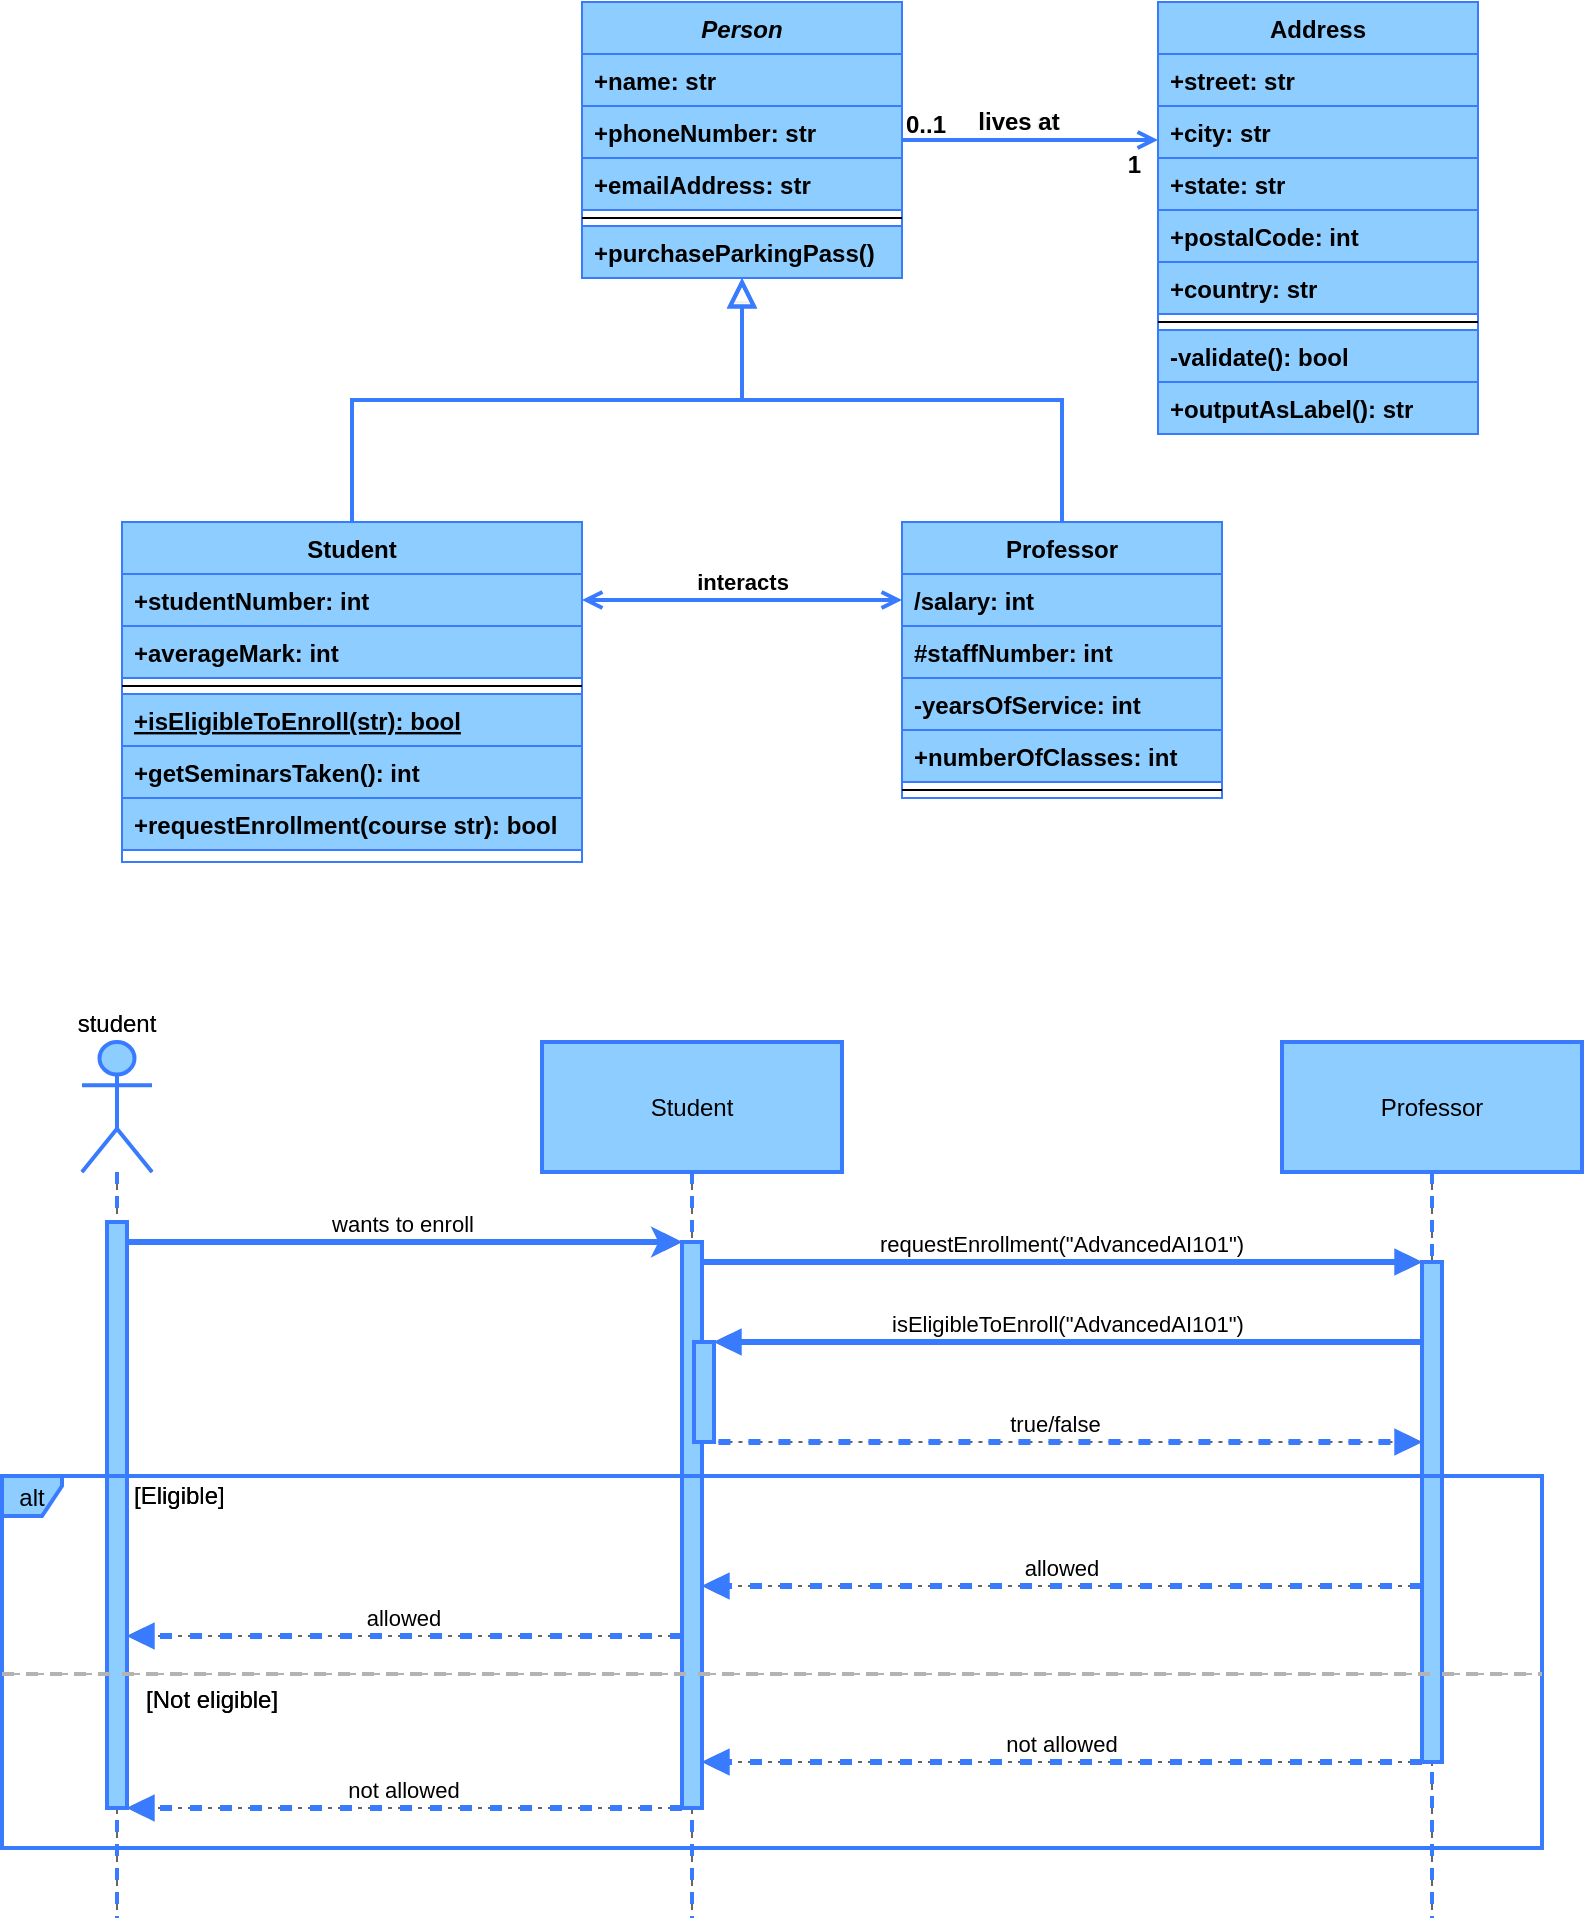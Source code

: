 <mxfile version="28.0.6">
  <diagram name="anim - naraz if/else" id="a3vqlbk7jWSX62nZJe5s">
    <mxGraphModel dx="2916" dy="1057" grid="1" gridSize="10" guides="1" tooltips="1" connect="1" arrows="1" fold="1" page="1" pageScale="1" pageWidth="850" pageHeight="1100" math="0" shadow="0">
      <root>
        <UserObject label="" animation="show R7tH5pn_XOiLo6-6sSNf-84 fade&#xa;show R7tH5pn_XOiLo6-6sSNf-85 fade&#xa;show R7tH5pn_XOiLo6-6sSNf-86 fade&#xa;show R7tH5pn_XOiLo6-6sSNf-87 fade&#xa;show R7tH5pn_XOiLo6-6sSNf-88 fade&#xa;show R7tH5pn_XOiLo6-6sSNf-89 fade&#xa;show R7tH5pn_XOiLo6-6sSNf-90 fade&#xa;show R7tH5pn_XOiLo6-6sSNf-91 fade&#xa;show R7tH5pn_XOiLo6-6sSNf-92 fade&#xa;show R7tH5pn_XOiLo6-6sSNf-93 fade&#xa;show R7tH5pn_XOiLo6-6sSNf-94 fade&#xa;show R7tH5pn_XOiLo6-6sSNf-95 fade&#xa;show R7tH5pn_XOiLo6-6sSNf-96 fade&#xa;show R7tH5pn_XOiLo6-6sSNf-97 fade&#xa;show R7tH5pn_XOiLo6-6sSNf-98 fade&#xa;show R7tH5pn_XOiLo6-6sSNf-99 fade&#xa;show R7tH5pn_XOiLo6-6sSNf-100 fade&#xa;show R7tH5pn_XOiLo6-6sSNf-101 fade&#xa;show R7tH5pn_XOiLo6-6sSNf-102 fade&#xa;show R7tH5pn_XOiLo6-6sSNf-103 fade&#xa;show R7tH5pn_XOiLo6-6sSNf-104 fade&#xa;show R7tH5pn_XOiLo6-6sSNf-128 fade&#xa;show R7tH5pn_XOiLo6-6sSNf-129 fade&#xa;show R7tH5pn_XOiLo6-6sSNf-130 fade&#xa;show R7tH5pn_XOiLo6-6sSNf-131 fade&#xa;show R7tH5pn_XOiLo6-6sSNf-132 fade&#xa;show R7tH5pn_XOiLo6-6sSNf-133 fade&#xa;show R7tH5pn_XOiLo6-6sSNf-134 fade&#xa;show R7tH5pn_XOiLo6-6sSNf-135 fade&#xa;show R7tH5pn_XOiLo6-6sSNf-136 fade&#xa;show R7tH5pn_XOiLo6-6sSNf-137 fade&#xa;show 6nDZzLzQBvzVp7PlJcfb-0 fade&#xa;show R7tH5pn_XOiLo6-6sSNf-138 fade&#xa;show R7tH5pn_XOiLo6-6sSNf-139 fade&#xa;show R7tH5pn_XOiLo6-6sSNf-140 fade&#xa;show R7tH5pn_XOiLo6-6sSNf-141 fade&#xa;show R7tH5pn_XOiLo6-6sSNf-142 fade&#xa;show R7tH5pn_XOiLo6-6sSNf-143 fade&#xa;show R7tH5pn_XOiLo6-6sSNf-144 fade&#xa;show R7tH5pn_XOiLo6-6sSNf-145 fade&#xa;show R7tH5pn_XOiLo6-6sSNf-146 fade&#xa;show R7tH5pn_XOiLo6-6sSNf-147 fade&#xa;show R7tH5pn_XOiLo6-6sSNf-148 fade&#xa;show R7tH5pn_XOiLo6-6sSNf-149 fade&#xa;show R7tH5pn_XOiLo6-6sSNf-150 fade&#xa;show R7tH5pn_XOiLo6-6sSNf-151 fade&#xa;show R7tH5pn_XOiLo6-6sSNf-152 fade&#xa;show R7tH5pn_XOiLo6-6sSNf-153 fade&#xa;show R7tH5pn_XOiLo6-6sSNf-154 fade&#xa;show R7tH5pn_XOiLo6-6sSNf-155 fade&#xa;show R7tH5pn_XOiLo6-6sSNf-156 fade&#xa;show R7tH5pn_XOiLo6-6sSNf-157 fade&#xa;show R7tH5pn_XOiLo6-6sSNf-158 fade&#xa;show R7tH5pn_XOiLo6-6sSNf-159 fade&#xa;show R7tH5pn_XOiLo6-6sSNf-160 fade&#xa;show R7tH5pn_XOiLo6-6sSNf-161 fade&#xa;show R7tH5pn_XOiLo6-6sSNf-162 fade&#xa;show R7tH5pn_XOiLo6-6sSNf-163 fade&#xa;show R7tH5pn_XOiLo6-6sSNf-164 fade&#xa;wait 1500&#xa;&#xa;show R7tH5pn_XOiLo6-6sSNf-109 fade&#xa;show R7tH5pn_XOiLo6-6sSNf-107 fade&#xa;wait 1500&#xa;&#xa;show R7tH5pn_XOiLo6-6sSNf-122&#xa;wait 1500&#xa;&#xa;show R7tH5pn_XOiLo6-6sSNf-118 fade&#xa;show R7tH5pn_XOiLo6-6sSNf-117 fade&#xa;show R7tH5pn_XOiLo6-6sSNf-174 fade&#xa;wait 1500&#xa;&#xa;show R7tH5pn_XOiLo6-6sSNf-112 &#xa;show R7tH5pn_XOiLo6-6sSNf-180 fade&#xa;wait 1500&#xa;&#xa;show R7tH5pn_XOiLo6-6sSNf-111 fade&#xa;show R7tH5pn_XOiLo6-6sSNf-110 fade&#xa;show R7tH5pn_XOiLo6-6sSNf-182 fade&#xa;show R7tH5pn_XOiLo6-6sSNf-202 fade&#xa;wait 1500&#xa;&#xa;show R7tH5pn_XOiLo6-6sSNf-113 &#xa;show R7tH5pn_XOiLo6-6sSNf-178 fade&#xa;wait 1500&#xa;&#xa;show R7tH5pn_XOiLo6-6sSNf-119 fade&#xa;wait 1500&#xa;&#xa;show R7tH5pn_XOiLo6-6sSNf-114&#xa;wait 1500&#xa;&#xa;hide R7tH5pn_XOiLo6-6sSNf-113&#xa;hide R7tH5pn_XOiLo6-6sSNf-114&#xa;hide R7tH5pn_XOiLo6-6sSNf-106&#xa;hide R7tH5pn_XOiLo6-6sSNf-178&#xa;hide R7tH5pn_XOiLo6-6sSNf-119&#xa;wait 1500&#xa;&#xa;show R7tH5pn_XOiLo6-6sSNf-124 fade&#xa;show R7tH5pn_XOiLo6-6sSNf-126 fade&#xa;show R7tH5pn_XOiLo6-6sSNf-125 fade&#xa;show R7tH5pn_XOiLo6-6sSNf-115&#xa;show R7tH5pn_XOiLo6-6sSNf-116&#xa;wait 1500&#xa;&#xa;&#xa;hide R7tH5pn_XOiLo6-6sSNf-115&#xa;hide R7tH5pn_XOiLo6-6sSNf-116&#xa;hide R7tH5pn_XOiLo6-6sSNf-111&#xa;hide R7tH5pn_XOiLo6-6sSNf-110&#xa;hide R7tH5pn_XOiLo6-6sSNf-182&#xa;hide R7tH5pn_XOiLo6-6sSNf-180&#xa;hide R7tH5pn_XOiLo6-6sSNf-202&#xa;hide R7tH5pn_XOiLo6-6sSNf-112&#xa;wait 1500&#xa;&#xa;show R7tH5pn_XOiLo6-6sSNf-121&#xa;show R7tH5pn_XOiLo6-6sSNf-120&#xa;wait 1500&#xa;&#xa;hide R7tH5pn_XOiLo6-6sSNf-118&#xa;hide R7tH5pn_XOiLo6-6sSNf-117&#xa;hide R7tH5pn_XOiLo6-6sSNf-174&#xa;hide R7tH5pn_XOiLo6-6sSNf-121&#xa;hide R7tH5pn_XOiLo6-6sSNf-120&#xa;hide R7tH5pn_XOiLo6-6sSNf-126&#xa;hide R7tH5pn_XOiLo6-6sSNf-125&#xa;hide R7tH5pn_XOiLo6-6sSNf-122&#xa;hide R7tH5pn_XOiLo6-6sSNf-124&#xa;wait 1500&#xa;&#xa;hide R7tH5pn_XOiLo6-6sSNf-109&#xa;hide R7tH5pn_XOiLo6-6sSNf-107&#xa;wait 1500&#xa;&#xa;" id="R7tH5pn_XOiLo6-6sSNf-0">
          <mxCell />
        </UserObject>
        <object label="AcD" id="R7tH5pn_XOiLo6-6sSNf-1">
          <mxCell style="locked=1;" parent="R7tH5pn_XOiLo6-6sSNf-0" visible="0" />
        </object>
        <mxCell id="R7tH5pn_XOiLo6-6sSNf-2" value="" style="group;editable=1;movable=1;resizable=1;rotatable=1;deletable=1;locked=0;connectable=1;opacity=90;" parent="R7tH5pn_XOiLo6-6sSNf-1" vertex="1" connectable="0">
          <mxGeometry x="2120" y="660" width="890" height="510" as="geometry" />
        </mxCell>
        <mxCell id="R7tH5pn_XOiLo6-6sSNf-3" value="Actors" style="swimlane;html=1;childLayout=stackLayout;resizeParent=1;resizeParentMax=0;horizontal=0;startSize=20;horizontalStack=0;whiteSpace=wrap;verticalAlign=middle;editable=1;movable=1;resizable=1;rotatable=1;deletable=1;locked=0;connectable=1;" parent="R7tH5pn_XOiLo6-6sSNf-2" vertex="1">
          <mxGeometry width="890" height="510" as="geometry" />
        </mxCell>
        <mxCell id="R7tH5pn_XOiLo6-6sSNf-4" value="&lt;div&gt;Orders&lt;/div&gt;" style="swimlane;html=1;startSize=20;horizontal=0;editable=1;movable=1;resizable=1;rotatable=1;deletable=1;locked=0;connectable=1;fillColor=default;" parent="R7tH5pn_XOiLo6-6sSNf-3" vertex="1">
          <mxGeometry x="20" width="870" height="270" as="geometry" />
        </mxCell>
        <mxCell id="R7tH5pn_XOiLo6-6sSNf-5" value="" style="html=1;align=center;verticalAlign=top;rounded=1;absoluteArcSize=1;arcSize=20;dashed=1;editable=1;movable=1;resizable=1;rotatable=1;deletable=1;locked=0;connectable=1;" parent="R7tH5pn_XOiLo6-6sSNf-4" vertex="1">
          <mxGeometry x="90" y="10" width="480" height="170" as="geometry" />
        </mxCell>
        <mxCell id="R7tH5pn_XOiLo6-6sSNf-6" value="&lt;div&gt;Receive &lt;br&gt;&lt;/div&gt;&lt;div&gt;order&lt;/div&gt;" style="html=1;align=center;verticalAlign=top;rounded=1;absoluteArcSize=1;arcSize=10;dashed=0;editable=1;movable=1;resizable=1;rotatable=1;deletable=1;locked=0;connectable=1;" parent="R7tH5pn_XOiLo6-6sSNf-4" vertex="1">
          <mxGeometry x="104" y="105" width="66" height="40" as="geometry" />
        </mxCell>
        <mxCell id="R7tH5pn_XOiLo6-6sSNf-7" style="edgeStyle=orthogonalEdgeStyle;rounded=0;orthogonalLoop=1;jettySize=auto;html=1;editable=1;movable=1;resizable=1;rotatable=1;deletable=1;locked=0;connectable=1;flowAnimation=0;" parent="R7tH5pn_XOiLo6-6sSNf-4" source="R7tH5pn_XOiLo6-6sSNf-8" target="R7tH5pn_XOiLo6-6sSNf-19" edge="1">
          <mxGeometry relative="1" as="geometry">
            <Array as="points">
              <mxPoint x="215" y="75" />
              <mxPoint x="770" y="75" />
            </Array>
            <mxPoint x="675" y="110" as="targetPoint" />
          </mxGeometry>
        </mxCell>
        <mxCell id="R7tH5pn_XOiLo6-6sSNf-8" value="" style="rhombus;editable=1;movable=1;resizable=1;rotatable=1;deletable=1;locked=0;connectable=1;" parent="R7tH5pn_XOiLo6-6sSNf-4" vertex="1">
          <mxGeometry x="200" y="110" width="30" height="30" as="geometry" />
        </mxCell>
        <mxCell id="R7tH5pn_XOiLo6-6sSNf-9" value="" style="edgeStyle=orthogonalEdgeStyle;rounded=0;orthogonalLoop=1;jettySize=auto;html=1;editable=1;movable=1;resizable=1;rotatable=1;deletable=1;locked=0;connectable=1;flowAnimation=0;" parent="R7tH5pn_XOiLo6-6sSNf-4" source="R7tH5pn_XOiLo6-6sSNf-6" target="R7tH5pn_XOiLo6-6sSNf-8" edge="1">
          <mxGeometry relative="1" as="geometry" />
        </mxCell>
        <mxCell id="R7tH5pn_XOiLo6-6sSNf-10" value="Fill order" style="html=1;align=center;verticalAlign=middle;rounded=1;absoluteArcSize=1;arcSize=10;dashed=0;editable=1;movable=1;resizable=1;rotatable=1;deletable=1;locked=0;connectable=1;" parent="R7tH5pn_XOiLo6-6sSNf-4" vertex="1">
          <mxGeometry x="320" y="105" width="60" height="40" as="geometry" />
        </mxCell>
        <mxCell id="R7tH5pn_XOiLo6-6sSNf-11" value="[order accepted]" style="edgeStyle=orthogonalEdgeStyle;rounded=0;orthogonalLoop=1;jettySize=auto;html=1;labelBackgroundColor=none;editable=1;movable=1;resizable=1;rotatable=1;deletable=1;locked=0;connectable=1;flowAnimation=0;" parent="R7tH5pn_XOiLo6-6sSNf-4" source="R7tH5pn_XOiLo6-6sSNf-8" target="R7tH5pn_XOiLo6-6sSNf-10" edge="1">
          <mxGeometry x="-0.111" y="-10" relative="1" as="geometry">
            <mxPoint as="offset" />
          </mxGeometry>
        </mxCell>
        <mxCell id="R7tH5pn_XOiLo6-6sSNf-12" value="" style="html=1;points=[];perimeter=orthogonalPerimeter;fillColor=#000000;strokeColor=none;editable=1;movable=1;resizable=1;rotatable=1;deletable=1;locked=0;connectable=1;" parent="R7tH5pn_XOiLo6-6sSNf-4" vertex="1">
          <mxGeometry x="410" y="85" width="5" height="80" as="geometry" />
        </mxCell>
        <mxCell id="R7tH5pn_XOiLo6-6sSNf-13" value="" style="edgeStyle=orthogonalEdgeStyle;rounded=0;orthogonalLoop=1;jettySize=auto;html=1;editable=1;movable=1;resizable=1;rotatable=1;deletable=1;locked=0;connectable=1;flowAnimation=0;" parent="R7tH5pn_XOiLo6-6sSNf-4" source="R7tH5pn_XOiLo6-6sSNf-10" target="R7tH5pn_XOiLo6-6sSNf-12" edge="1">
          <mxGeometry relative="1" as="geometry" />
        </mxCell>
        <mxCell id="R7tH5pn_XOiLo6-6sSNf-14" value="Prepare &lt;br&gt;shipment" style="html=1;align=center;verticalAlign=middle;rounded=1;absoluteArcSize=1;arcSize=10;dashed=0;editable=1;movable=1;resizable=1;rotatable=1;deletable=1;locked=0;connectable=1;" parent="R7tH5pn_XOiLo6-6sSNf-4" vertex="1">
          <mxGeometry x="470" y="105" width="80" height="40" as="geometry" />
        </mxCell>
        <mxCell id="R7tH5pn_XOiLo6-6sSNf-15" value="" style="edgeStyle=orthogonalEdgeStyle;rounded=0;orthogonalLoop=1;jettySize=auto;html=1;editable=1;movable=1;resizable=1;rotatable=1;deletable=1;locked=0;connectable=1;flowAnimation=0;" parent="R7tH5pn_XOiLo6-6sSNf-4" source="R7tH5pn_XOiLo6-6sSNf-12" target="R7tH5pn_XOiLo6-6sSNf-14" edge="1">
          <mxGeometry relative="1" as="geometry">
            <Array as="points" />
          </mxGeometry>
        </mxCell>
        <mxCell id="R7tH5pn_XOiLo6-6sSNf-16" style="edgeStyle=orthogonalEdgeStyle;rounded=0;orthogonalLoop=1;jettySize=auto;html=1;labelBackgroundColor=none;endArrow=classic;endFill=1;editable=1;movable=1;resizable=1;rotatable=1;deletable=1;locked=0;connectable=1;flowAnimation=0;" parent="R7tH5pn_XOiLo6-6sSNf-4" source="R7tH5pn_XOiLo6-6sSNf-17" target="R7tH5pn_XOiLo6-6sSNf-27" edge="1">
          <mxGeometry relative="1" as="geometry" />
        </mxCell>
        <mxCell id="R7tH5pn_XOiLo6-6sSNf-17" value="" style="html=1;points=[];perimeter=orthogonalPerimeter;fillColor=#000000;strokeColor=none;editable=1;movable=1;resizable=1;rotatable=1;deletable=1;locked=0;connectable=1;" parent="R7tH5pn_XOiLo6-6sSNf-4" vertex="1">
          <mxGeometry x="610" y="85" width="5" height="80" as="geometry" />
        </mxCell>
        <mxCell id="R7tH5pn_XOiLo6-6sSNf-18" value="" style="edgeStyle=none;rounded=0;orthogonalLoop=1;jettySize=auto;html=1;editable=1;movable=1;resizable=1;rotatable=1;deletable=1;locked=0;connectable=1;flowAnimation=0;" parent="R7tH5pn_XOiLo6-6sSNf-4" source="R7tH5pn_XOiLo6-6sSNf-14" target="R7tH5pn_XOiLo6-6sSNf-17" edge="1">
          <mxGeometry relative="1" as="geometry" />
        </mxCell>
        <mxCell id="R7tH5pn_XOiLo6-6sSNf-19" value="&lt;div&gt;Close &lt;br&gt;&lt;/div&gt;&lt;div&gt;order&lt;/div&gt;" style="html=1;align=center;verticalAlign=top;rounded=1;absoluteArcSize=1;arcSize=10;dashed=0;editable=1;movable=1;resizable=1;rotatable=1;deletable=1;locked=0;connectable=1;" parent="R7tH5pn_XOiLo6-6sSNf-4" vertex="1">
          <mxGeometry x="745" y="105" width="60" height="40" as="geometry" />
        </mxCell>
        <mxCell id="R7tH5pn_XOiLo6-6sSNf-20" value="" style="edgeStyle=orthogonalEdgeStyle;rounded=0;orthogonalLoop=1;jettySize=auto;html=1;editable=1;movable=1;resizable=1;rotatable=1;deletable=1;locked=0;connectable=1;flowAnimation=0;" parent="R7tH5pn_XOiLo6-6sSNf-4" source="R7tH5pn_XOiLo6-6sSNf-27" target="R7tH5pn_XOiLo6-6sSNf-19" edge="1">
          <mxGeometry relative="1" as="geometry">
            <mxPoint x="690" y="125" as="sourcePoint" />
          </mxGeometry>
        </mxCell>
        <mxCell id="R7tH5pn_XOiLo6-6sSNf-21" value="" style="ellipse;html=1;shape=endState;fillColor=#000000;strokeColor=#000000;editable=1;movable=1;resizable=1;rotatable=1;deletable=1;locked=0;connectable=1;" parent="R7tH5pn_XOiLo6-6sSNf-4" vertex="1">
          <mxGeometry x="830" y="210" width="30" height="30" as="geometry" />
        </mxCell>
        <mxCell id="R7tH5pn_XOiLo6-6sSNf-22" value="" style="rounded=0;orthogonalLoop=1;jettySize=auto;html=1;editable=1;movable=1;resizable=1;rotatable=1;deletable=1;locked=0;connectable=1;flowAnimation=0;flowAnimationDirection=normal;flowAnimationTimingFunction=linear;" parent="R7tH5pn_XOiLo6-6sSNf-4" source="R7tH5pn_XOiLo6-6sSNf-19" target="R7tH5pn_XOiLo6-6sSNf-21" edge="1">
          <mxGeometry relative="1" as="geometry" />
        </mxCell>
        <mxCell id="R7tH5pn_XOiLo6-6sSNf-23" value="Order cancel request" style="html=1;shape=mxgraph.infographic.ribbonSimple;notch1=20;notch2=0;align=center;verticalAlign=middle;fontSize=14;fontStyle=0;flipH=0;spacingRight=0;spacingLeft=14;editable=1;movable=1;resizable=1;rotatable=1;deletable=1;locked=0;connectable=1;" parent="R7tH5pn_XOiLo6-6sSNf-4" vertex="1">
          <mxGeometry x="380" y="20" width="170" height="40" as="geometry" />
        </mxCell>
        <mxCell id="R7tH5pn_XOiLo6-6sSNf-24" style="edgeStyle=orthogonalEdgeStyle;rounded=0;orthogonalLoop=1;jettySize=auto;html=1;editable=1;movable=1;resizable=1;rotatable=1;deletable=1;locked=0;connectable=1;flowAnimation=0;" parent="R7tH5pn_XOiLo6-6sSNf-4" source="R7tH5pn_XOiLo6-6sSNf-25" target="R7tH5pn_XOiLo6-6sSNf-21" edge="1">
          <mxGeometry relative="1" as="geometry" />
        </mxCell>
        <mxCell id="R7tH5pn_XOiLo6-6sSNf-25" value="&lt;div&gt;Cancel &lt;br&gt;&lt;/div&gt;&lt;div&gt;order&lt;/div&gt;" style="html=1;align=center;verticalAlign=top;rounded=1;absoluteArcSize=1;arcSize=10;dashed=0;editable=1;movable=1;resizable=1;rotatable=1;deletable=1;locked=0;connectable=1;" parent="R7tH5pn_XOiLo6-6sSNf-4" vertex="1">
          <mxGeometry x="745" y="20" width="60" height="40" as="geometry" />
        </mxCell>
        <mxCell id="R7tH5pn_XOiLo6-6sSNf-26" value="" style="shape=mxgraph.lean_mapping.electronic_info_flow_edge;html=1;editable=1;movable=1;resizable=1;rotatable=1;deletable=1;locked=0;connectable=1;" parent="R7tH5pn_XOiLo6-6sSNf-4" source="R7tH5pn_XOiLo6-6sSNf-23" target="R7tH5pn_XOiLo6-6sSNf-25" edge="1">
          <mxGeometry width="160" relative="1" as="geometry">
            <mxPoint x="640" y="-60" as="sourcePoint" />
            <mxPoint x="800" y="-60" as="targetPoint" />
          </mxGeometry>
        </mxCell>
        <mxCell id="R7tH5pn_XOiLo6-6sSNf-27" value="&lt;div&gt;Ship&lt;br&gt;&lt;/div&gt;&lt;div&gt;order&lt;/div&gt;" style="html=1;align=center;verticalAlign=top;rounded=1;absoluteArcSize=1;arcSize=10;dashed=0;editable=1;movable=1;resizable=1;rotatable=1;deletable=1;locked=0;connectable=1;" parent="R7tH5pn_XOiLo6-6sSNf-4" vertex="1">
          <mxGeometry x="650" y="105" width="60" height="40" as="geometry" />
        </mxCell>
        <mxCell id="R7tH5pn_XOiLo6-6sSNf-28" value="Accounting" style="swimlane;html=1;startSize=20;horizontal=0;editable=1;movable=1;resizable=1;rotatable=1;deletable=1;locked=0;connectable=1;fillColor=default;" parent="R7tH5pn_XOiLo6-6sSNf-3" vertex="1">
          <mxGeometry x="20" y="270" width="870" height="120" as="geometry" />
        </mxCell>
        <mxCell id="R7tH5pn_XOiLo6-6sSNf-29" value="Send invoice" style="html=1;align=center;verticalAlign=middle;rounded=1;absoluteArcSize=1;arcSize=10;dashed=0;editable=1;movable=1;resizable=1;rotatable=1;deletable=1;locked=0;connectable=1;" parent="R7tH5pn_XOiLo6-6sSNf-28" vertex="1">
          <mxGeometry x="240" y="40" width="90" height="40" as="geometry" />
        </mxCell>
        <mxCell id="R7tH5pn_XOiLo6-6sSNf-30" value="&lt;div&gt;Accept &lt;br&gt;&lt;/div&gt;&lt;div&gt;payment&lt;/div&gt;" style="html=1;align=center;verticalAlign=top;rounded=1;absoluteArcSize=1;arcSize=10;dashed=0;editable=1;movable=1;resizable=1;rotatable=1;deletable=1;locked=0;connectable=1;" parent="R7tH5pn_XOiLo6-6sSNf-28" vertex="1">
          <mxGeometry x="540" y="30" width="70" height="40" as="geometry" />
        </mxCell>
        <mxCell id="R7tH5pn_XOiLo6-6sSNf-31" value="Customer" style="swimlane;html=1;startSize=20;horizontal=0;editable=1;movable=1;resizable=1;rotatable=1;deletable=1;locked=0;connectable=1;fillColor=default;" parent="R7tH5pn_XOiLo6-6sSNf-3" vertex="1">
          <mxGeometry x="20" y="390" width="870" height="120" as="geometry" />
        </mxCell>
        <mxCell id="R7tH5pn_XOiLo6-6sSNf-32" value="&lt;div&gt;Send &lt;br&gt;&lt;/div&gt;&lt;div&gt;payment&lt;/div&gt;" style="html=1;align=center;verticalAlign=middle;rounded=1;absoluteArcSize=1;arcSize=10;dashed=0;editable=1;movable=1;resizable=1;rotatable=1;deletable=1;locked=0;connectable=1;" parent="R7tH5pn_XOiLo6-6sSNf-31" vertex="1">
          <mxGeometry x="470" y="40" width="70" height="40" as="geometry" />
        </mxCell>
        <mxCell id="R7tH5pn_XOiLo6-6sSNf-33" value="" style="ellipse;fillColor=#000000;strokeColor=none;editable=1;movable=1;resizable=1;rotatable=1;deletable=1;locked=0;connectable=1;" parent="R7tH5pn_XOiLo6-6sSNf-31" vertex="1">
          <mxGeometry x="30" y="45" width="30" height="30" as="geometry" />
        </mxCell>
        <mxCell id="R7tH5pn_XOiLo6-6sSNf-34" value="Submit order" style="rounded=1;whiteSpace=wrap;html=1;editable=1;movable=1;resizable=1;rotatable=1;deletable=1;locked=0;connectable=1;" parent="R7tH5pn_XOiLo6-6sSNf-31" vertex="1">
          <mxGeometry x="102" y="40" width="70" height="40" as="geometry" />
        </mxCell>
        <mxCell id="R7tH5pn_XOiLo6-6sSNf-35" value="" style="edgeStyle=orthogonalEdgeStyle;rounded=0;orthogonalLoop=1;jettySize=auto;html=1;editable=1;movable=1;resizable=1;rotatable=1;deletable=1;locked=0;connectable=1;flowAnimation=0;" parent="R7tH5pn_XOiLo6-6sSNf-31" source="R7tH5pn_XOiLo6-6sSNf-33" target="R7tH5pn_XOiLo6-6sSNf-34" edge="1">
          <mxGeometry relative="1" as="geometry" />
        </mxCell>
        <mxCell id="R7tH5pn_XOiLo6-6sSNf-36" style="edgeStyle=orthogonalEdgeStyle;rounded=0;orthogonalLoop=1;jettySize=auto;html=1;exitX=0.2;exitY=0.613;exitDx=0;exitDy=0;exitPerimeter=0;editable=1;movable=1;resizable=1;rotatable=1;deletable=1;locked=0;connectable=1;flowAnimation=0;" parent="R7tH5pn_XOiLo6-6sSNf-3" source="R7tH5pn_XOiLo6-6sSNf-12" target="R7tH5pn_XOiLo6-6sSNf-29" edge="1">
          <mxGeometry relative="1" as="geometry">
            <mxPoint x="585" y="60" as="sourcePoint" />
            <Array as="points">
              <mxPoint x="431" y="140" />
              <mxPoint x="470" y="140" />
              <mxPoint x="470" y="200" />
              <mxPoint x="305" y="200" />
            </Array>
          </mxGeometry>
        </mxCell>
        <mxCell id="R7tH5pn_XOiLo6-6sSNf-37" style="edgeStyle=none;rounded=0;orthogonalLoop=1;jettySize=auto;html=1;editable=1;movable=1;resizable=1;rotatable=1;deletable=1;locked=0;connectable=1;flowAnimation=0;" parent="R7tH5pn_XOiLo6-6sSNf-3" source="R7tH5pn_XOiLo6-6sSNf-32" target="R7tH5pn_XOiLo6-6sSNf-30" edge="1">
          <mxGeometry relative="1" as="geometry" />
        </mxCell>
        <mxCell id="R7tH5pn_XOiLo6-6sSNf-38" style="edgeStyle=orthogonalEdgeStyle;rounded=0;orthogonalLoop=1;jettySize=auto;html=1;editable=1;movable=1;resizable=1;rotatable=1;deletable=1;locked=0;connectable=1;flowAnimation=0;" parent="R7tH5pn_XOiLo6-6sSNf-3" source="R7tH5pn_XOiLo6-6sSNf-30" target="R7tH5pn_XOiLo6-6sSNf-17" edge="1">
          <mxGeometry relative="1" as="geometry">
            <Array as="points">
              <mxPoint x="600" y="150" />
            </Array>
          </mxGeometry>
        </mxCell>
        <mxCell id="R7tH5pn_XOiLo6-6sSNf-39" style="edgeStyle=orthogonalEdgeStyle;rounded=0;orthogonalLoop=1;jettySize=auto;html=1;endArrow=classic;endFill=1;editable=1;movable=1;resizable=1;rotatable=1;deletable=1;locked=0;connectable=1;flowAnimation=0;" parent="R7tH5pn_XOiLo6-6sSNf-3" source="R7tH5pn_XOiLo6-6sSNf-34" target="R7tH5pn_XOiLo6-6sSNf-6" edge="1">
          <mxGeometry relative="1" as="geometry" />
        </mxCell>
        <mxCell id="R7tH5pn_XOiLo6-6sSNf-40" value="Invoice" style="text;align=center;verticalAlign=middle;dashed=0;editable=1;movable=1;resizable=1;rotatable=1;deletable=1;locked=0;connectable=1;" parent="R7tH5pn_XOiLo6-6sSNf-2" vertex="1">
          <mxGeometry x="384" y="371" width="60" height="40" as="geometry" />
        </mxCell>
        <mxCell id="R7tH5pn_XOiLo6-6sSNf-41" style="rounded=0;orthogonalLoop=1;jettySize=auto;html=1;editable=1;movable=1;resizable=1;rotatable=1;deletable=1;locked=0;connectable=1;flowAnimation=0;" parent="R7tH5pn_XOiLo6-6sSNf-2" source="R7tH5pn_XOiLo6-6sSNf-29" target="R7tH5pn_XOiLo6-6sSNf-40" edge="1">
          <mxGeometry relative="1" as="geometry" />
        </mxCell>
        <mxCell id="R7tH5pn_XOiLo6-6sSNf-42" style="edgeStyle=none;rounded=0;orthogonalLoop=1;jettySize=auto;html=1;editable=1;movable=1;resizable=1;rotatable=1;deletable=1;locked=0;connectable=1;flowAnimation=0;" parent="R7tH5pn_XOiLo6-6sSNf-2" source="R7tH5pn_XOiLo6-6sSNf-40" target="R7tH5pn_XOiLo6-6sSNf-32" edge="1">
          <mxGeometry relative="1" as="geometry" />
        </mxCell>
        <mxCell id="R7tH5pn_XOiLo6-6sSNf-43" value="" style="group;fillColor=default;editable=1;movable=1;resizable=1;rotatable=1;deletable=1;locked=0;connectable=1;opacity=90;container=0;fontStyle=1" parent="R7tH5pn_XOiLo6-6sSNf-1" vertex="1" connectable="0">
          <mxGeometry x="2230" y="190" width="588" height="398" as="geometry" />
        </mxCell>
        <mxCell id="R7tH5pn_XOiLo6-6sSNf-44" value="Person" style="swimlane;fontStyle=3;align=center;verticalAlign=top;childLayout=stackLayout;horizontal=1;startSize=26;horizontalStack=0;resizeParent=1;resizeLast=0;collapsible=1;marginBottom=0;rounded=0;shadow=0;strokeWidth=1;editable=1;movable=1;resizable=1;rotatable=1;deletable=1;locked=0;connectable=1;fillColor=#dae8fc;strokeColor=#6c8ebf;" parent="R7tH5pn_XOiLo6-6sSNf-1" vertex="1">
          <mxGeometry x="2370" y="190" width="160" height="138" as="geometry">
            <mxRectangle x="230" y="140" width="160" height="26" as="alternateBounds" />
          </mxGeometry>
        </mxCell>
        <mxCell id="R7tH5pn_XOiLo6-6sSNf-45" value="+name: str" style="text;align=left;verticalAlign=top;spacingLeft=4;spacingRight=4;overflow=hidden;rotatable=1;points=[[0,0.5],[1,0.5]];portConstraint=eastwest;editable=1;movable=1;resizable=1;deletable=1;locked=0;connectable=1;fillColor=#dae8fc;strokeColor=#6c8ebf;fontStyle=1" parent="R7tH5pn_XOiLo6-6sSNf-44" vertex="1">
          <mxGeometry y="26" width="160" height="26" as="geometry" />
        </mxCell>
        <mxCell id="R7tH5pn_XOiLo6-6sSNf-46" value="+phoneNumber: str" style="text;align=left;verticalAlign=top;spacingLeft=4;spacingRight=4;overflow=hidden;rotatable=1;points=[[0,0.5],[1,0.5]];portConstraint=eastwest;rounded=0;shadow=0;html=0;editable=1;movable=1;resizable=1;deletable=1;locked=0;connectable=1;fillColor=#dae8fc;strokeColor=#6c8ebf;fontStyle=1" parent="R7tH5pn_XOiLo6-6sSNf-44" vertex="1">
          <mxGeometry y="52" width="160" height="26" as="geometry" />
        </mxCell>
        <mxCell id="R7tH5pn_XOiLo6-6sSNf-47" value="+emailAddress: str" style="text;align=left;verticalAlign=top;spacingLeft=4;spacingRight=4;overflow=hidden;rotatable=1;points=[[0,0.5],[1,0.5]];portConstraint=eastwest;rounded=0;shadow=0;html=0;editable=1;movable=1;resizable=1;deletable=1;locked=0;connectable=1;fillColor=#dae8fc;strokeColor=#6c8ebf;fontStyle=1" parent="R7tH5pn_XOiLo6-6sSNf-44" vertex="1">
          <mxGeometry y="78" width="160" height="26" as="geometry" />
        </mxCell>
        <mxCell id="R7tH5pn_XOiLo6-6sSNf-48" value="" style="line;html=1;strokeWidth=1;align=left;verticalAlign=middle;spacingTop=-1;spacingLeft=3;spacingRight=3;rotatable=1;labelPosition=right;points=[];portConstraint=eastwest;editable=1;movable=1;resizable=1;deletable=1;locked=0;connectable=1;fontStyle=1" parent="R7tH5pn_XOiLo6-6sSNf-44" vertex="1">
          <mxGeometry y="104" width="160" height="8" as="geometry" />
        </mxCell>
        <mxCell id="R7tH5pn_XOiLo6-6sSNf-49" value="+purchaseParkingPass()" style="text;align=left;verticalAlign=top;spacingLeft=4;spacingRight=4;overflow=hidden;rotatable=1;points=[[0,0.5],[1,0.5]];portConstraint=eastwest;editable=1;movable=1;resizable=1;deletable=1;locked=0;connectable=1;fillColor=#dae8fc;strokeColor=#6c8ebf;fontStyle=1" parent="R7tH5pn_XOiLo6-6sSNf-44" vertex="1">
          <mxGeometry y="112" width="160" height="26" as="geometry" />
        </mxCell>
        <mxCell id="R7tH5pn_XOiLo6-6sSNf-50" value="Student" style="swimlane;fontStyle=1;align=center;verticalAlign=top;childLayout=stackLayout;horizontal=1;startSize=26;horizontalStack=0;resizeParent=1;resizeLast=0;collapsible=1;marginBottom=0;rounded=0;shadow=0;strokeWidth=1;editable=1;movable=1;resizable=1;rotatable=1;deletable=1;locked=0;connectable=1;fillColor=#dae8fc;strokeColor=#6c8ebf;" parent="R7tH5pn_XOiLo6-6sSNf-1" vertex="1">
          <mxGeometry x="2230" y="450" width="160" height="138" as="geometry">
            <mxRectangle x="130" y="380" width="160" height="26" as="alternateBounds" />
          </mxGeometry>
        </mxCell>
        <mxCell id="R7tH5pn_XOiLo6-6sSNf-51" value="+studentNumber: int" style="text;align=left;verticalAlign=top;spacingLeft=4;spacingRight=4;overflow=hidden;rotatable=1;points=[[0,0.5],[1,0.5]];portConstraint=eastwest;fontStyle=1;editable=1;movable=1;resizable=1;deletable=1;locked=0;connectable=1;fillColor=#dae8fc;strokeColor=#6c8ebf;" parent="R7tH5pn_XOiLo6-6sSNf-50" vertex="1">
          <mxGeometry y="26" width="160" height="26" as="geometry" />
        </mxCell>
        <mxCell id="R7tH5pn_XOiLo6-6sSNf-52" value="+averageMark: int" style="text;align=left;verticalAlign=top;spacingLeft=4;spacingRight=4;overflow=hidden;rotatable=1;points=[[0,0.5],[1,0.5]];portConstraint=eastwest;rounded=0;shadow=0;html=0;editable=1;movable=1;resizable=1;deletable=1;locked=0;connectable=1;fillColor=#dae8fc;strokeColor=#6c8ebf;fontStyle=1" parent="R7tH5pn_XOiLo6-6sSNf-50" vertex="1">
          <mxGeometry y="52" width="160" height="26" as="geometry" />
        </mxCell>
        <mxCell id="R7tH5pn_XOiLo6-6sSNf-53" value="" style="line;html=1;strokeWidth=1;align=left;verticalAlign=middle;spacingTop=-1;spacingLeft=3;spacingRight=3;rotatable=1;labelPosition=right;points=[];portConstraint=eastwest;editable=1;movable=1;resizable=1;deletable=1;locked=0;connectable=1;fontStyle=1" parent="R7tH5pn_XOiLo6-6sSNf-50" vertex="1">
          <mxGeometry y="78" width="160" height="8" as="geometry" />
        </mxCell>
        <mxCell id="R7tH5pn_XOiLo6-6sSNf-54" value="+isEligibleToEnroll(str): bool" style="text;align=left;verticalAlign=top;spacingLeft=4;spacingRight=4;overflow=hidden;rotatable=1;points=[[0,0.5],[1,0.5]];portConstraint=eastwest;fontStyle=5;editable=1;movable=1;resizable=1;deletable=1;locked=0;connectable=1;fillColor=#dae8fc;strokeColor=#6c8ebf;" parent="R7tH5pn_XOiLo6-6sSNf-50" vertex="1">
          <mxGeometry y="86" width="160" height="26" as="geometry" />
        </mxCell>
        <mxCell id="R7tH5pn_XOiLo6-6sSNf-55" value="+getSeminarsTaken(): int" style="text;align=left;verticalAlign=top;spacingLeft=4;spacingRight=4;overflow=hidden;rotatable=1;points=[[0,0.5],[1,0.5]];portConstraint=eastwest;editable=1;movable=1;resizable=1;deletable=1;locked=0;connectable=1;fillColor=#dae8fc;strokeColor=#6c8ebf;fontStyle=1" parent="R7tH5pn_XOiLo6-6sSNf-50" vertex="1">
          <mxGeometry y="112" width="160" height="26" as="geometry" />
        </mxCell>
        <mxCell id="R7tH5pn_XOiLo6-6sSNf-56" value="" style="endArrow=block;endSize=10;endFill=0;shadow=0;strokeWidth=2;rounded=0;edgeStyle=elbowEdgeStyle;elbow=vertical;editable=1;movable=1;resizable=1;rotatable=1;deletable=1;locked=0;connectable=1;strokeColor=#0066CC;fontStyle=1" parent="R7tH5pn_XOiLo6-6sSNf-1" source="R7tH5pn_XOiLo6-6sSNf-50" target="R7tH5pn_XOiLo6-6sSNf-44" edge="1">
          <mxGeometry width="160" relative="1" as="geometry">
            <mxPoint x="2350" y="273" as="sourcePoint" />
            <mxPoint x="2350" y="273" as="targetPoint" />
          </mxGeometry>
        </mxCell>
        <mxCell id="R7tH5pn_XOiLo6-6sSNf-57" value="Professor" style="swimlane;fontStyle=1;align=center;verticalAlign=top;childLayout=stackLayout;horizontal=1;startSize=26;horizontalStack=0;resizeParent=1;resizeLast=0;collapsible=1;marginBottom=0;rounded=0;shadow=0;strokeWidth=1;editable=1;movable=1;resizable=1;rotatable=1;deletable=1;locked=0;connectable=1;fillColor=#dae8fc;strokeColor=#6c8ebf;" parent="R7tH5pn_XOiLo6-6sSNf-1" vertex="1">
          <mxGeometry x="2530" y="450" width="160" height="138" as="geometry">
            <mxRectangle x="340" y="380" width="170" height="26" as="alternateBounds" />
          </mxGeometry>
        </mxCell>
        <mxCell id="R7tH5pn_XOiLo6-6sSNf-58" value="/salary: int" style="text;align=left;verticalAlign=top;spacingLeft=4;spacingRight=4;overflow=hidden;rotatable=1;points=[[0,0.5],[1,0.5]];portConstraint=eastwest;editable=1;movable=1;resizable=1;deletable=1;locked=0;connectable=1;fillColor=#dae8fc;strokeColor=#6c8ebf;fontStyle=1" parent="R7tH5pn_XOiLo6-6sSNf-57" vertex="1">
          <mxGeometry y="26" width="160" height="26" as="geometry" />
        </mxCell>
        <mxCell id="R7tH5pn_XOiLo6-6sSNf-59" value="#staffNumber: int" style="text;align=left;verticalAlign=top;spacingLeft=4;spacingRight=4;overflow=hidden;rotatable=1;points=[[0,0.5],[1,0.5]];portConstraint=eastwest;editable=1;movable=1;resizable=1;deletable=1;locked=0;connectable=1;fillColor=#dae8fc;strokeColor=#6c8ebf;fontStyle=1" parent="R7tH5pn_XOiLo6-6sSNf-57" vertex="1">
          <mxGeometry y="52" width="160" height="26" as="geometry" />
        </mxCell>
        <mxCell id="R7tH5pn_XOiLo6-6sSNf-60" value="-yearsOfService: int" style="text;align=left;verticalAlign=top;spacingLeft=4;spacingRight=4;overflow=hidden;rotatable=1;points=[[0,0.5],[1,0.5]];portConstraint=eastwest;editable=1;movable=1;resizable=1;deletable=1;locked=0;connectable=1;fillColor=#dae8fc;strokeColor=#6c8ebf;fontStyle=1" parent="R7tH5pn_XOiLo6-6sSNf-57" vertex="1">
          <mxGeometry y="78" width="160" height="26" as="geometry" />
        </mxCell>
        <mxCell id="R7tH5pn_XOiLo6-6sSNf-61" value="+numberOfClasses: int" style="text;align=left;verticalAlign=top;spacingLeft=4;spacingRight=4;overflow=hidden;rotatable=1;points=[[0,0.5],[1,0.5]];portConstraint=eastwest;editable=1;movable=1;resizable=1;deletable=1;locked=0;connectable=1;fillColor=#dae8fc;strokeColor=#6c8ebf;fontStyle=1" parent="R7tH5pn_XOiLo6-6sSNf-57" vertex="1">
          <mxGeometry y="104" width="160" height="26" as="geometry" />
        </mxCell>
        <mxCell id="R7tH5pn_XOiLo6-6sSNf-62" value="" style="line;html=1;strokeWidth=1;align=left;verticalAlign=middle;spacingTop=-1;spacingLeft=3;spacingRight=3;rotatable=1;labelPosition=right;points=[];portConstraint=eastwest;editable=1;movable=1;resizable=1;deletable=1;locked=0;connectable=1;fontStyle=1" parent="R7tH5pn_XOiLo6-6sSNf-57" vertex="1">
          <mxGeometry y="130" width="160" height="8" as="geometry" />
        </mxCell>
        <mxCell id="R7tH5pn_XOiLo6-6sSNf-63" value="" style="endArrow=block;endSize=10;endFill=0;shadow=0;strokeWidth=2;rounded=0;edgeStyle=elbowEdgeStyle;elbow=vertical;editable=1;movable=1;resizable=1;rotatable=1;deletable=1;locked=0;connectable=1;strokeColor=#0066CC;fontStyle=1" parent="R7tH5pn_XOiLo6-6sSNf-1" source="R7tH5pn_XOiLo6-6sSNf-57" target="R7tH5pn_XOiLo6-6sSNf-44" edge="1">
          <mxGeometry width="160" relative="1" as="geometry">
            <mxPoint x="2360" y="443" as="sourcePoint" />
            <mxPoint x="2460" y="341" as="targetPoint" />
          </mxGeometry>
        </mxCell>
        <mxCell id="R7tH5pn_XOiLo6-6sSNf-64" value="Address" style="swimlane;fontStyle=1;align=center;verticalAlign=top;childLayout=stackLayout;horizontal=1;startSize=26;horizontalStack=0;resizeParent=1;resizeLast=0;collapsible=1;marginBottom=0;rounded=0;shadow=0;strokeWidth=1;editable=1;movable=1;resizable=1;rotatable=1;deletable=1;locked=0;connectable=1;fillColor=#dae8fc;strokeColor=#6c8ebf;" parent="R7tH5pn_XOiLo6-6sSNf-1" vertex="1">
          <mxGeometry x="2658" y="190" width="160" height="216" as="geometry">
            <mxRectangle x="550" y="140" width="160" height="26" as="alternateBounds" />
          </mxGeometry>
        </mxCell>
        <mxCell id="R7tH5pn_XOiLo6-6sSNf-65" value="+street: str" style="text;align=left;verticalAlign=top;spacingLeft=4;spacingRight=4;overflow=hidden;rotatable=1;points=[[0,0.5],[1,0.5]];portConstraint=eastwest;editable=1;movable=1;resizable=1;deletable=1;locked=0;connectable=1;fillColor=#dae8fc;strokeColor=#6c8ebf;fontStyle=1" parent="R7tH5pn_XOiLo6-6sSNf-64" vertex="1">
          <mxGeometry y="26" width="160" height="26" as="geometry" />
        </mxCell>
        <mxCell id="R7tH5pn_XOiLo6-6sSNf-66" value="+city: str" style="text;align=left;verticalAlign=top;spacingLeft=4;spacingRight=4;overflow=hidden;rotatable=1;points=[[0,0.5],[1,0.5]];portConstraint=eastwest;rounded=0;shadow=0;html=0;editable=1;movable=1;resizable=1;deletable=1;locked=0;connectable=1;fillColor=#dae8fc;strokeColor=#6c8ebf;fontStyle=1" parent="R7tH5pn_XOiLo6-6sSNf-64" vertex="1">
          <mxGeometry y="52" width="160" height="26" as="geometry" />
        </mxCell>
        <mxCell id="R7tH5pn_XOiLo6-6sSNf-67" value="+state: str" style="text;align=left;verticalAlign=top;spacingLeft=4;spacingRight=4;overflow=hidden;rotatable=1;points=[[0,0.5],[1,0.5]];portConstraint=eastwest;rounded=0;shadow=0;html=0;editable=1;movable=1;resizable=1;deletable=1;locked=0;connectable=1;fillColor=#dae8fc;strokeColor=#6c8ebf;fontStyle=1" parent="R7tH5pn_XOiLo6-6sSNf-64" vertex="1">
          <mxGeometry y="78" width="160" height="26" as="geometry" />
        </mxCell>
        <mxCell id="R7tH5pn_XOiLo6-6sSNf-68" value="+postalCode: int" style="text;align=left;verticalAlign=top;spacingLeft=4;spacingRight=4;overflow=hidden;rotatable=1;points=[[0,0.5],[1,0.5]];portConstraint=eastwest;rounded=0;shadow=0;html=0;editable=1;movable=1;resizable=1;deletable=1;locked=0;connectable=1;fillColor=#dae8fc;strokeColor=#6c8ebf;fontStyle=1" parent="R7tH5pn_XOiLo6-6sSNf-64" vertex="1">
          <mxGeometry y="104" width="160" height="26" as="geometry" />
        </mxCell>
        <mxCell id="R7tH5pn_XOiLo6-6sSNf-69" value="+country: str" style="text;align=left;verticalAlign=top;spacingLeft=4;spacingRight=4;overflow=hidden;rotatable=1;points=[[0,0.5],[1,0.5]];portConstraint=eastwest;rounded=0;shadow=0;html=0;editable=1;movable=1;resizable=1;deletable=1;locked=0;connectable=1;fillColor=#dae8fc;strokeColor=#6c8ebf;fontStyle=1" parent="R7tH5pn_XOiLo6-6sSNf-64" vertex="1">
          <mxGeometry y="130" width="160" height="26" as="geometry" />
        </mxCell>
        <mxCell id="R7tH5pn_XOiLo6-6sSNf-70" value="" style="line;html=1;strokeWidth=1;align=left;verticalAlign=middle;spacingTop=-1;spacingLeft=3;spacingRight=3;rotatable=1;labelPosition=right;points=[];portConstraint=eastwest;editable=1;movable=1;resizable=1;deletable=1;locked=0;connectable=1;fontStyle=1" parent="R7tH5pn_XOiLo6-6sSNf-64" vertex="1">
          <mxGeometry y="156" width="160" height="8" as="geometry" />
        </mxCell>
        <mxCell id="R7tH5pn_XOiLo6-6sSNf-71" value="-validate(): bool" style="text;align=left;verticalAlign=top;spacingLeft=4;spacingRight=4;overflow=hidden;rotatable=1;points=[[0,0.5],[1,0.5]];portConstraint=eastwest;editable=1;movable=1;resizable=1;deletable=1;locked=0;connectable=1;fillColor=#dae8fc;strokeColor=#6c8ebf;fontStyle=1" parent="R7tH5pn_XOiLo6-6sSNf-64" vertex="1">
          <mxGeometry y="164" width="160" height="26" as="geometry" />
        </mxCell>
        <mxCell id="R7tH5pn_XOiLo6-6sSNf-72" value="+outputAsLabel(): str" style="text;align=left;verticalAlign=top;spacingLeft=4;spacingRight=4;overflow=hidden;rotatable=1;points=[[0,0.5],[1,0.5]];portConstraint=eastwest;editable=1;movable=1;resizable=1;deletable=1;locked=0;connectable=1;fillColor=#dae8fc;strokeColor=#6c8ebf;fontStyle=1" parent="R7tH5pn_XOiLo6-6sSNf-64" vertex="1">
          <mxGeometry y="190" width="160" height="26" as="geometry" />
        </mxCell>
        <mxCell id="R7tH5pn_XOiLo6-6sSNf-73" value="" style="endArrow=open;shadow=0;strokeWidth=2;rounded=0;endFill=1;edgeStyle=elbowEdgeStyle;elbow=vertical;editable=1;movable=1;resizable=1;rotatable=1;deletable=1;locked=0;connectable=1;strokeColor=#0066CC;fontStyle=1" parent="R7tH5pn_XOiLo6-6sSNf-1" source="R7tH5pn_XOiLo6-6sSNf-44" target="R7tH5pn_XOiLo6-6sSNf-64" edge="1">
          <mxGeometry x="0.5" y="41" relative="1" as="geometry">
            <mxPoint x="2530" y="262" as="sourcePoint" />
            <mxPoint x="2690" y="262" as="targetPoint" />
            <mxPoint x="-40" y="32" as="offset" />
          </mxGeometry>
        </mxCell>
        <mxCell id="R7tH5pn_XOiLo6-6sSNf-74" value="0..1" style="resizable=1;align=left;verticalAlign=bottom;labelBackgroundColor=none;fontSize=12;editable=1;movable=1;rotatable=1;deletable=1;locked=0;connectable=1;fontStyle=1" parent="R7tH5pn_XOiLo6-6sSNf-73" connectable="0" vertex="1">
          <mxGeometry x="-1" relative="1" as="geometry">
            <mxPoint y="1" as="offset" />
          </mxGeometry>
        </mxCell>
        <mxCell id="R7tH5pn_XOiLo6-6sSNf-75" value="1" style="resizable=1;align=right;verticalAlign=bottom;labelBackgroundColor=none;fontSize=12;editable=1;movable=1;rotatable=1;deletable=1;locked=0;connectable=1;fontStyle=1" parent="R7tH5pn_XOiLo6-6sSNf-73" connectable="0" vertex="1">
          <mxGeometry x="1" relative="1" as="geometry">
            <mxPoint x="-7" y="21" as="offset" />
          </mxGeometry>
        </mxCell>
        <mxCell id="R7tH5pn_XOiLo6-6sSNf-76" value="lives at" style="text;html=1;resizable=1;points=[];;align=center;verticalAlign=middle;labelBackgroundColor=none;rounded=0;shadow=0;strokeWidth=1;fontSize=12;editable=1;movable=1;rotatable=1;deletable=1;locked=0;connectable=1;fontStyle=1" parent="R7tH5pn_XOiLo6-6sSNf-73" vertex="1" connectable="0">
          <mxGeometry x="0.5" y="49" relative="1" as="geometry">
            <mxPoint x="-38" y="40" as="offset" />
          </mxGeometry>
        </mxCell>
        <mxCell id="R7tH5pn_XOiLo6-6sSNf-77" value="supervises" style="edgeStyle=orthogonalEdgeStyle;rounded=0;orthogonalLoop=1;jettySize=auto;html=1;entryX=1;entryY=0.5;entryDx=0;entryDy=0;endArrow=open;endFill=0;editable=1;movable=1;resizable=1;rotatable=1;deletable=1;locked=0;connectable=1;strokeColor=#0066CC;strokeWidth=2;fontStyle=1" parent="R7tH5pn_XOiLo6-6sSNf-1" source="R7tH5pn_XOiLo6-6sSNf-58" target="R7tH5pn_XOiLo6-6sSNf-51" edge="1">
          <mxGeometry y="-9" relative="1" as="geometry">
            <mxPoint as="offset" />
          </mxGeometry>
        </mxCell>
        <mxCell id="R7tH5pn_XOiLo6-6sSNf-78" value="0...*" style="edgeLabel;html=1;align=center;verticalAlign=middle;resizable=1;points=[];editable=1;movable=1;rotatable=1;deletable=1;locked=0;connectable=1;fontStyle=1" parent="R7tH5pn_XOiLo6-6sSNf-77" vertex="1" connectable="0">
          <mxGeometry x="0.886" y="-2" relative="1" as="geometry">
            <mxPoint x="12" y="-11" as="offset" />
          </mxGeometry>
        </mxCell>
        <mxCell id="R7tH5pn_XOiLo6-6sSNf-79" value="1...5" style="edgeLabel;html=1;align=center;verticalAlign=middle;resizable=1;points=[];editable=1;movable=1;rotatable=1;deletable=1;locked=0;connectable=1;fontStyle=1" parent="R7tH5pn_XOiLo6-6sSNf-77" vertex="1" connectable="0">
          <mxGeometry x="-0.829" relative="1" as="geometry">
            <mxPoint y="11" as="offset" />
          </mxGeometry>
        </mxCell>
        <object label="SqD" id="R7tH5pn_XOiLo6-6sSNf-80">
          <mxCell style="" parent="R7tH5pn_XOiLo6-6sSNf-0" />
        </object>
        <UserObject label="Sequence Diagram" link="data:action/json,{&quot;actions&quot;:[{&quot;toggle&quot;:{&quot;cells&quot;:[&quot;R7tH5pn_XOiLo6-6sSNf-81&quot;]}}]}" id="R7tH5pn_XOiLo6-6sSNf-81">
          <mxCell style="rounded=1;whiteSpace=wrap;html=1;fillColor=#f5f5f5;strokeColor=#666666;fontColor=#333333;fontStyle=1;fontSize=16;" parent="R7tH5pn_XOiLo6-6sSNf-80" vertex="1" visible="0">
            <mxGeometry x="240" y="720" width="160" height="40" as="geometry" />
          </mxCell>
        </UserObject>
        <UserObject label="Sequence Diagram" link="data:action/json,{&quot;actions&quot;:[{&quot;toggle&quot;:{&quot;cells&quot;:[&quot;R7tH5pn_XOiLo6-6sSNf-82&quot;]}}]}" id="R7tH5pn_XOiLo6-6sSNf-82">
          <mxCell style="rounded=1;whiteSpace=wrap;html=1;fillColor=#f5f5f5;strokeColor=#666666;fontColor=#333333;fontStyle=1;fontSize=16;" parent="R7tH5pn_XOiLo6-6sSNf-80" vertex="1" visible="0">
            <mxGeometry x="240" y="720" width="160" height="40" as="geometry" />
          </mxCell>
        </UserObject>
        <UserObject label="Sequence&lt;span style=&quot;background-color: transparent;&quot;&gt;&amp;nbsp;Diagram&lt;/span&gt;" link="data:action/json,{&quot;actions&quot;:[{&quot;toggle&quot;:{&quot;cells&quot;:[&quot;R7tH5pn_XOiLo6-6sSNf-83&quot;]}}]}" id="R7tH5pn_XOiLo6-6sSNf-83">
          <mxCell style="rounded=1;whiteSpace=wrap;html=1;fillColor=#f5f5f5;strokeColor=#666666;fontStyle=1;fontSize=16;fontColor=#000000;" parent="R7tH5pn_XOiLo6-6sSNf-80" vertex="1" visible="0">
            <mxGeometry x="240" y="720" width="160" height="40" as="geometry" />
          </mxCell>
        </UserObject>
        <mxCell id="R7tH5pn_XOiLo6-6sSNf-84" value="" style="group;fillColor=none;" parent="R7tH5pn_XOiLo6-6sSNf-80" vertex="1" connectable="0">
          <mxGeometry x="-260" y="600" width="790" height="438" as="geometry" />
        </mxCell>
        <mxCell id="R7tH5pn_XOiLo6-6sSNf-85" value="student" style="shape=umlLifeline;perimeter=lifelinePerimeter;whiteSpace=wrap;container=1;dropTarget=0;collapsible=0;recursiveResize=0;outlineConnect=0;portConstraint=eastwest;newEdgeStyle={&quot;edgeStyle&quot;:&quot;elbowEdgeStyle&quot;,&quot;elbow&quot;:&quot;vertical&quot;,&quot;curved&quot;:0,&quot;rounded&quot;:0};participant=umlActor;verticalAlign=bottom;labelPosition=center;verticalLabelPosition=top;align=center;size=65;fillColor=#f5f5f5;fontColor=#333333;strokeColor=#666666;" parent="R7tH5pn_XOiLo6-6sSNf-84" vertex="1">
          <mxGeometry x="40" width="35" height="438" as="geometry" />
        </mxCell>
        <mxCell id="R7tH5pn_XOiLo6-6sSNf-86" value="" style="points=[];perimeter=orthogonalPerimeter;outlineConnect=0;targetShapes=umlLifeline;portConstraint=eastwest;newEdgeStyle={&quot;edgeStyle&quot;:&quot;elbowEdgeStyle&quot;,&quot;elbow&quot;:&quot;vertical&quot;,&quot;curved&quot;:0,&quot;rounded&quot;:0}" parent="R7tH5pn_XOiLo6-6sSNf-85" vertex="1">
          <mxGeometry x="12.5" width="10" as="geometry" />
        </mxCell>
        <mxCell id="R7tH5pn_XOiLo6-6sSNf-87" value="" style="points=[];perimeter=orthogonalPerimeter;outlineConnect=0;targetShapes=umlLifeline;portConstraint=eastwest;newEdgeStyle={&quot;edgeStyle&quot;:&quot;elbowEdgeStyle&quot;,&quot;elbow&quot;:&quot;vertical&quot;,&quot;curved&quot;:0,&quot;rounded&quot;:0};fillColor=#f5f5f5;fontColor=#333333;strokeColor=#666666;" parent="R7tH5pn_XOiLo6-6sSNf-85" vertex="1">
          <mxGeometry x="12.5" y="90" width="10" height="293" as="geometry" />
        </mxCell>
        <mxCell id="R7tH5pn_XOiLo6-6sSNf-88" value="Professor" style="shape=umlLifeline;perimeter=lifelinePerimeter;whiteSpace=wrap;container=1;dropTarget=0;collapsible=0;recursiveResize=0;outlineConnect=0;portConstraint=eastwest;newEdgeStyle={&quot;edgeStyle&quot;:&quot;elbowEdgeStyle&quot;,&quot;elbow&quot;:&quot;vertical&quot;,&quot;curved&quot;:0,&quot;rounded&quot;:0};size=65;fillColor=#f5f5f5;fontColor=#333333;strokeColor=#666666;" parent="R7tH5pn_XOiLo6-6sSNf-84" vertex="1">
          <mxGeometry x="640" width="150" height="438" as="geometry" />
        </mxCell>
        <mxCell id="R7tH5pn_XOiLo6-6sSNf-89" value="" style="points=[];perimeter=orthogonalPerimeter;outlineConnect=0;targetShapes=umlLifeline;portConstraint=eastwest;newEdgeStyle={&quot;edgeStyle&quot;:&quot;elbowEdgeStyle&quot;,&quot;elbow&quot;:&quot;vertical&quot;,&quot;curved&quot;:0,&quot;rounded&quot;:0};fillColor=#f5f5f5;fontColor=#333333;strokeColor=#666666;" parent="R7tH5pn_XOiLo6-6sSNf-88" vertex="1">
          <mxGeometry x="70" y="110" width="10" height="250" as="geometry" />
        </mxCell>
        <mxCell id="R7tH5pn_XOiLo6-6sSNf-90" value="requestEnrollment(&quot;AdvancedAI101&quot;)" style="verticalAlign=bottom;edgeStyle=elbowEdgeStyle;elbow=vertical;curved=0;rounded=0;endArrow=block;fillColor=#f5f5f5;strokeColor=#666666;" parent="R7tH5pn_XOiLo6-6sSNf-84" edge="1">
          <mxGeometry relative="1" as="geometry">
            <Array as="points">
              <mxPoint x="647" y="110" />
            </Array>
            <mxPoint x="350" y="110" as="sourcePoint" />
            <mxPoint x="710" y="110" as="targetPoint" />
          </mxGeometry>
        </mxCell>
        <mxCell id="R7tH5pn_XOiLo6-6sSNf-91" value="isEligibleToEnroll(&quot;AdvancedAI101&quot;)" style="verticalAlign=bottom;edgeStyle=elbowEdgeStyle;elbow=vertical;curved=0;rounded=0;endArrow=block;fillColor=#f5f5f5;strokeColor=#666666;" parent="R7tH5pn_XOiLo6-6sSNf-84" source="R7tH5pn_XOiLo6-6sSNf-89" edge="1">
          <mxGeometry relative="1" as="geometry">
            <Array as="points">
              <mxPoint x="710" y="150" />
            </Array>
            <mxPoint x="803" y="150" as="sourcePoint" />
            <mxPoint x="356" y="150" as="targetPoint" />
          </mxGeometry>
        </mxCell>
        <mxCell id="R7tH5pn_XOiLo6-6sSNf-92" value="true/false" style="verticalAlign=bottom;edgeStyle=elbowEdgeStyle;elbow=vertical;curved=0;rounded=0;dashed=1;dashPattern=2 3;endArrow=block;fillColor=#f5f5f5;strokeColor=#666666;" parent="R7tH5pn_XOiLo6-6sSNf-84" edge="1">
          <mxGeometry relative="1" as="geometry">
            <Array as="points">
              <mxPoint x="670" y="200" />
            </Array>
            <mxPoint x="345.247" y="202" as="sourcePoint" />
            <mxPoint x="710" y="200" as="targetPoint" />
          </mxGeometry>
        </mxCell>
        <mxCell id="R7tH5pn_XOiLo6-6sSNf-93" value="allowed" style="verticalAlign=bottom;edgeStyle=elbowEdgeStyle;elbow=vertical;curved=0;rounded=0;dashed=1;dashPattern=2 3;endArrow=block;fillColor=#f5f5f5;strokeColor=#666666;" parent="R7tH5pn_XOiLo6-6sSNf-84" edge="1">
          <mxGeometry relative="1" as="geometry">
            <Array as="points">
              <mxPoint x="648" y="272" />
            </Array>
            <mxPoint x="350" y="272" as="targetPoint" />
            <mxPoint x="710" y="272" as="sourcePoint" />
          </mxGeometry>
        </mxCell>
        <mxCell id="R7tH5pn_XOiLo6-6sSNf-94" value="not allowed" style="verticalAlign=bottom;edgeStyle=elbowEdgeStyle;elbow=vertical;curved=0;rounded=0;dashed=1;dashPattern=2 3;endArrow=block;fillColor=#f5f5f5;strokeColor=#666666;" parent="R7tH5pn_XOiLo6-6sSNf-84" edge="1">
          <mxGeometry relative="1" as="geometry">
            <Array as="points">
              <mxPoint x="648" y="360" />
            </Array>
            <mxPoint x="350" y="360" as="targetPoint" />
            <mxPoint x="710" y="360.0" as="sourcePoint" />
          </mxGeometry>
        </mxCell>
        <mxCell id="R7tH5pn_XOiLo6-6sSNf-95" value="alt" style="shape=umlFrame;pointerEvents=0;dropTarget=0;strokeColor=#666666;height=20;width=30;fillColor=#f5f5f5;fontColor=#333333;" parent="R7tH5pn_XOiLo6-6sSNf-84" vertex="1">
          <mxGeometry y="217" width="770" height="186" as="geometry" />
        </mxCell>
        <mxCell id="R7tH5pn_XOiLo6-6sSNf-96" value="[Eligible]" style="text;strokeColor=none;fillColor=none;align=left;verticalAlign=middle;whiteSpace=wrap;" parent="R7tH5pn_XOiLo6-6sSNf-95" vertex="1">
          <mxGeometry x="64.167" width="705.833" height="20" as="geometry" />
        </mxCell>
        <mxCell id="R7tH5pn_XOiLo6-6sSNf-97" value="                     [Not eligible]" style="shape=line;dashed=1;whiteSpace=wrap;verticalAlign=top;labelPosition=center;verticalLabelPosition=middle;align=left;strokeColor=#B3B3B3;" parent="R7tH5pn_XOiLo6-6sSNf-95" vertex="1">
          <mxGeometry y="98" width="770.0" height="2" as="geometry" />
        </mxCell>
        <mxCell id="R7tH5pn_XOiLo6-6sSNf-98" value="Student" style="shape=umlLifeline;perimeter=lifelinePerimeter;whiteSpace=wrap;container=1;dropTarget=0;collapsible=0;recursiveResize=0;outlineConnect=0;portConstraint=eastwest;newEdgeStyle={&quot;edgeStyle&quot;:&quot;elbowEdgeStyle&quot;,&quot;elbow&quot;:&quot;vertical&quot;,&quot;curved&quot;:0,&quot;rounded&quot;:0};size=65;fillColor=#f5f5f5;fontColor=#333333;strokeColor=#666666;" parent="R7tH5pn_XOiLo6-6sSNf-84" vertex="1">
          <mxGeometry x="270" width="150" height="438" as="geometry" />
        </mxCell>
        <mxCell id="R7tH5pn_XOiLo6-6sSNf-99" value="" style="points=[];perimeter=orthogonalPerimeter;outlineConnect=0;targetShapes=umlLifeline;portConstraint=eastwest;newEdgeStyle={&quot;edgeStyle&quot;:&quot;elbowEdgeStyle&quot;,&quot;elbow&quot;:&quot;vertical&quot;,&quot;curved&quot;:0,&quot;rounded&quot;:0};fillColor=#f5f5f5;fontColor=#333333;strokeColor=#666666;" parent="R7tH5pn_XOiLo6-6sSNf-98" vertex="1">
          <mxGeometry x="70" y="100" width="10" height="283" as="geometry" />
        </mxCell>
        <mxCell id="R7tH5pn_XOiLo6-6sSNf-100" value="" style="points=[];perimeter=orthogonalPerimeter;outlineConnect=0;targetShapes=umlLifeline;portConstraint=eastwest;newEdgeStyle={&quot;edgeStyle&quot;:&quot;elbowEdgeStyle&quot;,&quot;elbow&quot;:&quot;vertical&quot;,&quot;curved&quot;:0,&quot;rounded&quot;:0};fillColor=#f5f5f5;fontColor=#333333;strokeColor=#666666;" parent="R7tH5pn_XOiLo6-6sSNf-98" vertex="1">
          <mxGeometry x="76" y="150" width="10" height="50" as="geometry" />
        </mxCell>
        <mxCell id="R7tH5pn_XOiLo6-6sSNf-101" value="allowed" style="verticalAlign=bottom;edgeStyle=elbowEdgeStyle;elbow=vertical;curved=0;rounded=0;dashed=1;dashPattern=2 3;endArrow=block;fillColor=#f5f5f5;strokeColor=#666666;" parent="R7tH5pn_XOiLo6-6sSNf-84" edge="1">
          <mxGeometry relative="1" as="geometry">
            <Array as="points">
              <mxPoint x="178" y="297" />
            </Array>
            <mxPoint x="62.5" y="297" as="targetPoint" />
            <mxPoint x="340" y="297" as="sourcePoint" />
          </mxGeometry>
        </mxCell>
        <mxCell id="R7tH5pn_XOiLo6-6sSNf-102" value="not allowed" style="verticalAlign=bottom;edgeStyle=elbowEdgeStyle;elbow=vertical;curved=0;rounded=0;dashed=1;dashPattern=2 3;endArrow=block;fillColor=#f5f5f5;strokeColor=#666666;" parent="R7tH5pn_XOiLo6-6sSNf-84" edge="1">
          <mxGeometry relative="1" as="geometry">
            <Array as="points">
              <mxPoint x="178" y="383" />
            </Array>
            <mxPoint x="62.5" y="383" as="targetPoint" />
            <mxPoint x="340" y="383" as="sourcePoint" />
          </mxGeometry>
        </mxCell>
        <mxCell id="R7tH5pn_XOiLo6-6sSNf-103" value="" style="edgeStyle=elbowEdgeStyle;rounded=0;orthogonalLoop=1;jettySize=auto;html=1;elbow=vertical;curved=0;fillColor=#f5f5f5;strokeColor=#666666;" parent="R7tH5pn_XOiLo6-6sSNf-84" edge="1">
          <mxGeometry x="-0.009" y="12" relative="1" as="geometry">
            <mxPoint x="62.5" y="100.003" as="sourcePoint" />
            <mxPoint x="340" y="100.077" as="targetPoint" />
            <mxPoint as="offset" />
          </mxGeometry>
        </mxCell>
        <mxCell id="R7tH5pn_XOiLo6-6sSNf-104" value="wants to enroll" style="edgeLabel;html=1;align=center;verticalAlign=middle;resizable=0;points=[];" parent="R7tH5pn_XOiLo6-6sSNf-103" vertex="1" connectable="0">
          <mxGeometry x="0.179" y="-1" relative="1" as="geometry">
            <mxPoint x="-26" y="-10" as="offset" />
          </mxGeometry>
        </mxCell>
        <mxCell id="R7tH5pn_XOiLo6-6sSNf-105" value="SqD anim" style="" parent="R7tH5pn_XOiLo6-6sSNf-0" />
        <mxCell id="R7tH5pn_XOiLo6-6sSNf-106" value="" style="group;fillColor=none;fontStyle=0" parent="R7tH5pn_XOiLo6-6sSNf-105" vertex="1" connectable="0">
          <mxGeometry x="-260" y="600" width="790" height="438" as="geometry" />
        </mxCell>
        <mxCell id="R7tH5pn_XOiLo6-6sSNf-107" value="student" style="shape=umlLifeline;perimeter=lifelinePerimeter;whiteSpace=wrap;container=1;dropTarget=0;collapsible=0;recursiveResize=0;outlineConnect=0;portConstraint=eastwest;newEdgeStyle={&quot;edgeStyle&quot;:&quot;elbowEdgeStyle&quot;,&quot;elbow&quot;:&quot;vertical&quot;,&quot;curved&quot;:0,&quot;rounded&quot;:0};participant=umlActor;verticalAlign=bottom;labelPosition=center;verticalLabelPosition=top;align=center;size=65;fontStyle=0;fillColor=#8DCDFF;strokeColor=#397BFF;strokeWidth=2;" parent="R7tH5pn_XOiLo6-6sSNf-106" vertex="1">
          <mxGeometry x="40" width="35" height="438" as="geometry" />
        </mxCell>
        <mxCell id="R7tH5pn_XOiLo6-6sSNf-108" value="" style="points=[];perimeter=orthogonalPerimeter;outlineConnect=0;targetShapes=umlLifeline;portConstraint=eastwest;newEdgeStyle={&quot;edgeStyle&quot;:&quot;elbowEdgeStyle&quot;,&quot;elbow&quot;:&quot;vertical&quot;,&quot;curved&quot;:0,&quot;rounded&quot;:0};fontStyle=0" parent="R7tH5pn_XOiLo6-6sSNf-107" vertex="1">
          <mxGeometry x="12.5" width="10" as="geometry" />
        </mxCell>
        <mxCell id="R7tH5pn_XOiLo6-6sSNf-109" value="" style="points=[];perimeter=orthogonalPerimeter;outlineConnect=0;targetShapes=umlLifeline;portConstraint=eastwest;newEdgeStyle={&quot;edgeStyle&quot;:&quot;elbowEdgeStyle&quot;,&quot;elbow&quot;:&quot;vertical&quot;,&quot;curved&quot;:0,&quot;rounded&quot;:0};fontStyle=0;fillColor=#8DCDFF;strokeColor=#397BFF;strokeWidth=2;" parent="R7tH5pn_XOiLo6-6sSNf-107" vertex="1">
          <mxGeometry x="12.5" y="90" width="10" height="293" as="geometry" />
        </mxCell>
        <mxCell id="R7tH5pn_XOiLo6-6sSNf-110" value="Professor" style="shape=umlLifeline;perimeter=lifelinePerimeter;whiteSpace=wrap;container=1;dropTarget=0;collapsible=0;recursiveResize=0;outlineConnect=0;portConstraint=eastwest;newEdgeStyle={&quot;edgeStyle&quot;:&quot;elbowEdgeStyle&quot;,&quot;elbow&quot;:&quot;vertical&quot;,&quot;curved&quot;:0,&quot;rounded&quot;:0};size=65;fontStyle=0;fillColor=#8DCDFF;strokeColor=#397BFF;strokeWidth=2;" parent="R7tH5pn_XOiLo6-6sSNf-106" vertex="1">
          <mxGeometry x="640" width="150" height="438" as="geometry" />
        </mxCell>
        <mxCell id="R7tH5pn_XOiLo6-6sSNf-111" value="" style="points=[];perimeter=orthogonalPerimeter;outlineConnect=0;targetShapes=umlLifeline;portConstraint=eastwest;newEdgeStyle={&quot;edgeStyle&quot;:&quot;elbowEdgeStyle&quot;,&quot;elbow&quot;:&quot;vertical&quot;,&quot;curved&quot;:0,&quot;rounded&quot;:0};fontStyle=0;fillColor=#8DCDFF;strokeColor=#397BFF;strokeWidth=2;" parent="R7tH5pn_XOiLo6-6sSNf-110" vertex="1">
          <mxGeometry x="70" y="110" width="10" height="250" as="geometry" />
        </mxCell>
        <mxCell id="R7tH5pn_XOiLo6-6sSNf-112" value="requestEnrollment(&quot;AdvancedAI101&quot;)" style="verticalAlign=bottom;edgeStyle=elbowEdgeStyle;elbow=vertical;curved=0;rounded=0;endArrow=block;fontStyle=0;fillColor=#dae8fc;strokeColor=#397BFF;strokeWidth=3;" parent="R7tH5pn_XOiLo6-6sSNf-106" edge="1">
          <mxGeometry relative="1" as="geometry">
            <Array as="points">
              <mxPoint x="647" y="110" />
            </Array>
            <mxPoint x="350" y="110" as="sourcePoint" />
            <mxPoint x="710" y="110" as="targetPoint" />
          </mxGeometry>
        </mxCell>
        <mxCell id="R7tH5pn_XOiLo6-6sSNf-113" value="isEligibleToEnroll(&quot;AdvancedAI101&quot;)" style="verticalAlign=bottom;edgeStyle=elbowEdgeStyle;elbow=vertical;curved=0;rounded=0;endArrow=block;fontStyle=0;fillColor=#dae8fc;strokeColor=#397BFF;strokeWidth=3;" parent="R7tH5pn_XOiLo6-6sSNf-106" source="R7tH5pn_XOiLo6-6sSNf-111" edge="1">
          <mxGeometry relative="1" as="geometry">
            <Array as="points">
              <mxPoint x="710" y="150" />
            </Array>
            <mxPoint x="803" y="150" as="sourcePoint" />
            <mxPoint x="356" y="150" as="targetPoint" />
          </mxGeometry>
        </mxCell>
        <mxCell id="R7tH5pn_XOiLo6-6sSNf-114" value="true/false" style="verticalAlign=bottom;edgeStyle=elbowEdgeStyle;elbow=vertical;curved=0;rounded=0;dashed=1;dashPattern=2 3;endArrow=block;fontStyle=0;fillColor=#dae8fc;strokeColor=#397BFF;strokeWidth=3;" parent="R7tH5pn_XOiLo6-6sSNf-106" edge="1">
          <mxGeometry relative="1" as="geometry">
            <Array as="points">
              <mxPoint x="670" y="200" />
            </Array>
            <mxPoint x="345.247" y="202" as="sourcePoint" />
            <mxPoint x="710" y="200" as="targetPoint" />
          </mxGeometry>
        </mxCell>
        <mxCell id="R7tH5pn_XOiLo6-6sSNf-115" value="allowed" style="verticalAlign=bottom;edgeStyle=elbowEdgeStyle;elbow=vertical;curved=0;rounded=0;dashed=1;dashPattern=2 3;endArrow=block;fontStyle=0;fillColor=#dae8fc;strokeColor=#397BFF;strokeWidth=3;" parent="R7tH5pn_XOiLo6-6sSNf-106" edge="1">
          <mxGeometry relative="1" as="geometry">
            <Array as="points">
              <mxPoint x="648" y="272" />
            </Array>
            <mxPoint x="350" y="272" as="targetPoint" />
            <mxPoint x="710" y="272" as="sourcePoint" />
          </mxGeometry>
        </mxCell>
        <mxCell id="R7tH5pn_XOiLo6-6sSNf-116" value="not allowed" style="verticalAlign=bottom;edgeStyle=elbowEdgeStyle;elbow=vertical;curved=0;rounded=0;dashed=1;dashPattern=2 3;endArrow=block;fontStyle=0;fillColor=#dae8fc;strokeColor=#397BFF;strokeWidth=3;" parent="R7tH5pn_XOiLo6-6sSNf-106" edge="1">
          <mxGeometry relative="1" as="geometry">
            <Array as="points">
              <mxPoint x="648" y="360" />
            </Array>
            <mxPoint x="350" y="360" as="targetPoint" />
            <mxPoint x="710" y="360.0" as="sourcePoint" />
          </mxGeometry>
        </mxCell>
        <mxCell id="R7tH5pn_XOiLo6-6sSNf-117" value="Student" style="shape=umlLifeline;perimeter=lifelinePerimeter;whiteSpace=wrap;container=1;dropTarget=0;collapsible=0;recursiveResize=0;outlineConnect=0;portConstraint=eastwest;newEdgeStyle={&quot;edgeStyle&quot;:&quot;elbowEdgeStyle&quot;,&quot;elbow&quot;:&quot;vertical&quot;,&quot;curved&quot;:0,&quot;rounded&quot;:0};size=65;fontStyle=0;fillColor=#8DCDFF;strokeColor=#397BFF;strokeWidth=2;" parent="R7tH5pn_XOiLo6-6sSNf-106" vertex="1">
          <mxGeometry x="270" width="150" height="438" as="geometry" />
        </mxCell>
        <mxCell id="R7tH5pn_XOiLo6-6sSNf-118" value="" style="points=[];perimeter=orthogonalPerimeter;outlineConnect=0;targetShapes=umlLifeline;portConstraint=eastwest;newEdgeStyle={&quot;edgeStyle&quot;:&quot;elbowEdgeStyle&quot;,&quot;elbow&quot;:&quot;vertical&quot;,&quot;curved&quot;:0,&quot;rounded&quot;:0};fontStyle=0;fillColor=#8DCDFF;strokeColor=#397BFF;strokeWidth=2;" parent="R7tH5pn_XOiLo6-6sSNf-117" vertex="1">
          <mxGeometry x="70" y="100" width="10" height="283" as="geometry" />
        </mxCell>
        <mxCell id="R7tH5pn_XOiLo6-6sSNf-119" value="" style="points=[];perimeter=orthogonalPerimeter;outlineConnect=0;targetShapes=umlLifeline;portConstraint=eastwest;newEdgeStyle={&quot;edgeStyle&quot;:&quot;elbowEdgeStyle&quot;,&quot;elbow&quot;:&quot;vertical&quot;,&quot;curved&quot;:0,&quot;rounded&quot;:0};fontStyle=0;fillColor=#8DCDFF;strokeColor=#397BFF;strokeWidth=2;" parent="R7tH5pn_XOiLo6-6sSNf-117" vertex="1">
          <mxGeometry x="76" y="150" width="10" height="50" as="geometry" />
        </mxCell>
        <mxCell id="R7tH5pn_XOiLo6-6sSNf-120" value="allowed" style="verticalAlign=bottom;edgeStyle=elbowEdgeStyle;elbow=vertical;curved=0;rounded=0;dashed=1;dashPattern=2 3;endArrow=block;fontStyle=0;strokeWidth=3;fillColor=#dae8fc;strokeColor=#397BFF;" parent="R7tH5pn_XOiLo6-6sSNf-106" edge="1">
          <mxGeometry relative="1" as="geometry">
            <Array as="points">
              <mxPoint x="178" y="297" />
            </Array>
            <mxPoint x="62.5" y="297" as="targetPoint" />
            <mxPoint x="340" y="297" as="sourcePoint" />
          </mxGeometry>
        </mxCell>
        <mxCell id="R7tH5pn_XOiLo6-6sSNf-121" value="not allowed" style="verticalAlign=bottom;edgeStyle=elbowEdgeStyle;elbow=vertical;curved=0;rounded=0;dashed=1;dashPattern=2 3;endArrow=block;fontStyle=0;strokeWidth=3;fillColor=#dae8fc;strokeColor=#397BFF;" parent="R7tH5pn_XOiLo6-6sSNf-106" edge="1">
          <mxGeometry relative="1" as="geometry">
            <Array as="points">
              <mxPoint x="178" y="383" />
            </Array>
            <mxPoint x="62.5" y="383" as="targetPoint" />
            <mxPoint x="340" y="383" as="sourcePoint" />
          </mxGeometry>
        </mxCell>
        <mxCell id="R7tH5pn_XOiLo6-6sSNf-122" value="" style="edgeStyle=elbowEdgeStyle;rounded=0;orthogonalLoop=1;jettySize=auto;html=1;elbow=vertical;curved=0;fontStyle=0;strokeWidth=3;fillColor=#dae8fc;strokeColor=#397BFF;" parent="R7tH5pn_XOiLo6-6sSNf-106" edge="1">
          <mxGeometry x="-0.009" y="12" relative="1" as="geometry">
            <mxPoint x="62.5" y="100.003" as="sourcePoint" />
            <mxPoint x="340" y="100.077" as="targetPoint" />
            <mxPoint as="offset" />
          </mxGeometry>
        </mxCell>
        <mxCell id="R7tH5pn_XOiLo6-6sSNf-123" value="wants to enroll" style="edgeLabel;html=1;align=center;verticalAlign=middle;resizable=0;points=[];fontStyle=0" parent="R7tH5pn_XOiLo6-6sSNf-122" vertex="1" connectable="0">
          <mxGeometry x="0.179" y="-1" relative="1" as="geometry">
            <mxPoint x="-26" y="-10" as="offset" />
          </mxGeometry>
        </mxCell>
        <mxCell id="R7tH5pn_XOiLo6-6sSNf-124" value="alt" style="shape=umlFrame;pointerEvents=0;dropTarget=0;strokeColor=#397BFF;height=20;width=30;fontStyle=0;fillColor=#8DCDFF;strokeWidth=2;" parent="R7tH5pn_XOiLo6-6sSNf-106" vertex="1">
          <mxGeometry y="217" width="770" height="186" as="geometry" />
        </mxCell>
        <mxCell id="R7tH5pn_XOiLo6-6sSNf-125" value="[Eligible]" style="text;strokeColor=none;fillColor=none;align=left;verticalAlign=middle;whiteSpace=wrap;fontStyle=0" parent="R7tH5pn_XOiLo6-6sSNf-124" vertex="1">
          <mxGeometry x="64.167" width="705.833" height="20" as="geometry" />
        </mxCell>
        <mxCell id="R7tH5pn_XOiLo6-6sSNf-126" value="                     [Not eligible]" style="shape=line;dashed=1;whiteSpace=wrap;verticalAlign=top;labelPosition=center;verticalLabelPosition=middle;align=left;strokeColor=#B3B3B3;fontStyle=0;strokeWidth=2;" parent="R7tH5pn_XOiLo6-6sSNf-124" vertex="1">
          <mxGeometry y="98" width="770.0" height="2" as="geometry" />
        </mxCell>
        <mxCell id="R7tH5pn_XOiLo6-6sSNf-127" value="CD" style="" parent="R7tH5pn_XOiLo6-6sSNf-0" />
        <mxCell id="R7tH5pn_XOiLo6-6sSNf-128" value="" style="group" parent="R7tH5pn_XOiLo6-6sSNf-127" vertex="1" connectable="0">
          <mxGeometry x="-210" y="80" width="688" height="430" as="geometry" />
        </mxCell>
        <mxCell id="R7tH5pn_XOiLo6-6sSNf-129" value="cc" style="group;fillColor=default;editable=1;movable=1;resizable=1;rotatable=1;deletable=1;locked=0;connectable=1;opacity=90;container=0;fontStyle=0" parent="R7tH5pn_XOiLo6-6sSNf-128" vertex="1" connectable="0">
          <mxGeometry width="688" height="430" as="geometry" />
        </mxCell>
        <mxCell id="R7tH5pn_XOiLo6-6sSNf-130" value="Person" style="swimlane;fontStyle=2;align=center;verticalAlign=top;childLayout=stackLayout;horizontal=1;startSize=26;horizontalStack=0;resizeParent=1;resizeLast=0;collapsible=1;marginBottom=0;rounded=0;shadow=0;strokeWidth=1;editable=1;movable=1;resizable=1;rotatable=1;deletable=1;locked=0;connectable=1;fillColor=#f5f5f5;fontColor=#333333;strokeColor=#666666;" parent="R7tH5pn_XOiLo6-6sSNf-128" vertex="1">
          <mxGeometry x="240" width="160" height="138" as="geometry">
            <mxRectangle x="230" y="140" width="160" height="26" as="alternateBounds" />
          </mxGeometry>
        </mxCell>
        <mxCell id="R7tH5pn_XOiLo6-6sSNf-131" value="+name: str" style="text;align=left;verticalAlign=top;spacingLeft=4;spacingRight=4;overflow=hidden;rotatable=1;points=[[0,0.5],[1,0.5]];portConstraint=eastwest;editable=1;movable=1;resizable=1;deletable=1;locked=0;connectable=1;fontStyle=0;fillColor=#f5f5f5;fontColor=#333333;strokeColor=#666666;" parent="R7tH5pn_XOiLo6-6sSNf-130" vertex="1">
          <mxGeometry y="26" width="160" height="26" as="geometry" />
        </mxCell>
        <mxCell id="R7tH5pn_XOiLo6-6sSNf-132" value="+phoneNumber: str" style="text;align=left;verticalAlign=top;spacingLeft=4;spacingRight=4;overflow=hidden;rotatable=1;points=[[0,0.5],[1,0.5]];portConstraint=eastwest;rounded=0;shadow=0;html=0;editable=1;movable=1;resizable=1;deletable=1;locked=0;connectable=1;fontStyle=0;fillColor=#f5f5f5;fontColor=#333333;strokeColor=#666666;" parent="R7tH5pn_XOiLo6-6sSNf-130" vertex="1">
          <mxGeometry y="52" width="160" height="26" as="geometry" />
        </mxCell>
        <mxCell id="R7tH5pn_XOiLo6-6sSNf-133" value="+emailAddress: str" style="text;align=left;verticalAlign=top;spacingLeft=4;spacingRight=4;overflow=hidden;rotatable=1;points=[[0,0.5],[1,0.5]];portConstraint=eastwest;rounded=0;shadow=0;html=0;editable=1;movable=1;resizable=1;deletable=1;locked=0;connectable=1;fontStyle=0;fillColor=#f5f5f5;fontColor=#333333;strokeColor=#666666;" parent="R7tH5pn_XOiLo6-6sSNf-130" vertex="1">
          <mxGeometry y="78" width="160" height="26" as="geometry" />
        </mxCell>
        <mxCell id="R7tH5pn_XOiLo6-6sSNf-134" value="" style="line;html=1;strokeWidth=1;align=left;verticalAlign=middle;spacingTop=-1;spacingLeft=3;spacingRight=3;rotatable=1;labelPosition=right;points=[];portConstraint=eastwest;editable=1;movable=1;resizable=1;deletable=1;locked=0;connectable=1;fontStyle=0" parent="R7tH5pn_XOiLo6-6sSNf-130" vertex="1">
          <mxGeometry y="104" width="160" height="8" as="geometry" />
        </mxCell>
        <mxCell id="R7tH5pn_XOiLo6-6sSNf-135" value="+purchaseParkingPass()" style="text;align=left;verticalAlign=top;spacingLeft=4;spacingRight=4;overflow=hidden;rotatable=1;points=[[0,0.5],[1,0.5]];portConstraint=eastwest;editable=1;movable=1;resizable=1;deletable=1;locked=0;connectable=1;fontStyle=0;fillColor=#f5f5f5;fontColor=#333333;strokeColor=#666666;" parent="R7tH5pn_XOiLo6-6sSNf-130" vertex="1">
          <mxGeometry y="112" width="160" height="26" as="geometry" />
        </mxCell>
        <mxCell id="R7tH5pn_XOiLo6-6sSNf-136" value="Student" style="swimlane;fontStyle=0;align=center;verticalAlign=top;childLayout=stackLayout;horizontal=1;startSize=26;horizontalStack=0;resizeParent=1;resizeLast=0;collapsible=1;marginBottom=0;rounded=0;shadow=0;strokeWidth=1;editable=1;movable=1;resizable=1;rotatable=1;deletable=1;locked=0;connectable=1;fillColor=#f5f5f5;fontColor=#333333;strokeColor=#666666;" parent="R7tH5pn_XOiLo6-6sSNf-128" vertex="1">
          <mxGeometry x="10" y="260" width="230" height="170" as="geometry">
            <mxRectangle x="130" y="380" width="160" height="26" as="alternateBounds" />
          </mxGeometry>
        </mxCell>
        <mxCell id="R7tH5pn_XOiLo6-6sSNf-137" value="+studentNumber: int" style="text;align=left;verticalAlign=top;spacingLeft=4;spacingRight=4;overflow=hidden;rotatable=1;points=[[0,0.5],[1,0.5]];portConstraint=eastwest;fontStyle=0;editable=1;movable=1;resizable=1;deletable=1;locked=0;connectable=1;fillColor=#f5f5f5;fontColor=#333333;strokeColor=#666666;" parent="R7tH5pn_XOiLo6-6sSNf-136" vertex="1">
          <mxGeometry y="26" width="230" height="26" as="geometry" />
        </mxCell>
        <mxCell id="6nDZzLzQBvzVp7PlJcfb-0" value="+averageMark: int" style="text;align=left;verticalAlign=top;spacingLeft=4;spacingRight=4;overflow=hidden;rotatable=1;points=[[0,0.5],[1,0.5]];portConstraint=eastwest;rounded=0;shadow=0;html=0;editable=1;movable=1;resizable=1;deletable=1;locked=0;connectable=1;fontStyle=0;fillColor=#f5f5f5;fontColor=#333333;strokeColor=#666666;" parent="R7tH5pn_XOiLo6-6sSNf-136" vertex="1">
          <mxGeometry y="52" width="230" height="26" as="geometry" />
        </mxCell>
        <mxCell id="R7tH5pn_XOiLo6-6sSNf-139" value="" style="line;html=1;strokeWidth=1;align=left;verticalAlign=middle;spacingTop=-1;spacingLeft=3;spacingRight=3;rotatable=1;labelPosition=right;points=[];portConstraint=eastwest;editable=1;movable=1;resizable=1;deletable=1;locked=0;connectable=1;fontStyle=0" parent="R7tH5pn_XOiLo6-6sSNf-136" vertex="1">
          <mxGeometry y="78" width="230" height="8" as="geometry" />
        </mxCell>
        <mxCell id="R7tH5pn_XOiLo6-6sSNf-140" value="+isEligibleToEnroll(str): bool" style="text;align=left;verticalAlign=top;spacingLeft=4;spacingRight=4;overflow=hidden;rotatable=1;points=[[0,0.5],[1,0.5]];portConstraint=eastwest;fontStyle=4;editable=1;movable=1;resizable=1;deletable=1;locked=0;connectable=1;fillColor=#f5f5f5;fontColor=#333333;strokeColor=#666666;" parent="R7tH5pn_XOiLo6-6sSNf-136" vertex="1">
          <mxGeometry y="86" width="230" height="26" as="geometry" />
        </mxCell>
        <mxCell id="R7tH5pn_XOiLo6-6sSNf-141" value="+getSeminarsTaken(): int&#xa;" style="text;align=left;verticalAlign=top;spacingLeft=4;spacingRight=4;overflow=hidden;rotatable=1;points=[[0,0.5],[1,0.5]];portConstraint=eastwest;editable=1;movable=1;resizable=1;deletable=1;locked=0;connectable=1;fontStyle=0;fillColor=#f5f5f5;fontColor=#333333;strokeColor=#666666;" parent="R7tH5pn_XOiLo6-6sSNf-136" vertex="1">
          <mxGeometry y="112" width="230" height="26" as="geometry" />
        </mxCell>
        <mxCell id="R7tH5pn_XOiLo6-6sSNf-142" value="+requestEnrollment(course str): bool" style="text;align=left;verticalAlign=top;spacingLeft=4;spacingRight=4;overflow=hidden;rotatable=1;points=[[0,0.5],[1,0.5]];portConstraint=eastwest;editable=1;movable=1;resizable=1;deletable=1;locked=0;connectable=1;fontStyle=0;fillColor=#f5f5f5;fontColor=#333333;strokeColor=#666666;" parent="R7tH5pn_XOiLo6-6sSNf-136" vertex="1">
          <mxGeometry y="138" width="230" height="26" as="geometry" />
        </mxCell>
        <mxCell id="R7tH5pn_XOiLo6-6sSNf-143" value="" style="endArrow=block;endSize=10;endFill=0;shadow=0;strokeWidth=1;rounded=0;edgeStyle=elbowEdgeStyle;elbow=vertical;editable=1;movable=1;resizable=1;rotatable=1;deletable=1;locked=0;connectable=1;fontStyle=0;fillColor=#f5f5f5;strokeColor=#666666;" parent="R7tH5pn_XOiLo6-6sSNf-128" source="R7tH5pn_XOiLo6-6sSNf-136" target="R7tH5pn_XOiLo6-6sSNf-130" edge="1">
          <mxGeometry width="160" relative="1" as="geometry">
            <mxPoint x="220" y="83" as="sourcePoint" />
            <mxPoint x="220" y="83" as="targetPoint" />
          </mxGeometry>
        </mxCell>
        <mxCell id="R7tH5pn_XOiLo6-6sSNf-144" value="Professor" style="swimlane;fontStyle=0;align=center;verticalAlign=top;childLayout=stackLayout;horizontal=1;startSize=26;horizontalStack=0;resizeParent=1;resizeLast=0;collapsible=1;marginBottom=0;rounded=0;shadow=0;strokeWidth=1;editable=1;movable=1;resizable=1;rotatable=1;deletable=1;locked=0;connectable=1;fillColor=#f5f5f5;fontColor=#333333;strokeColor=#666666;" parent="R7tH5pn_XOiLo6-6sSNf-128" vertex="1">
          <mxGeometry x="400" y="260" width="160" height="138" as="geometry">
            <mxRectangle x="340" y="380" width="170" height="26" as="alternateBounds" />
          </mxGeometry>
        </mxCell>
        <mxCell id="R7tH5pn_XOiLo6-6sSNf-145" value="/salary: int" style="text;align=left;verticalAlign=top;spacingLeft=4;spacingRight=4;overflow=hidden;rotatable=1;points=[[0,0.5],[1,0.5]];portConstraint=eastwest;editable=1;movable=1;resizable=1;deletable=1;locked=0;connectable=1;fontStyle=0;fillColor=#f5f5f5;fontColor=#333333;strokeColor=#666666;" parent="R7tH5pn_XOiLo6-6sSNf-144" vertex="1">
          <mxGeometry y="26" width="160" height="26" as="geometry" />
        </mxCell>
        <mxCell id="R7tH5pn_XOiLo6-6sSNf-146" value="#staffNumber: int" style="text;align=left;verticalAlign=top;spacingLeft=4;spacingRight=4;overflow=hidden;rotatable=1;points=[[0,0.5],[1,0.5]];portConstraint=eastwest;editable=1;movable=1;resizable=1;deletable=1;locked=0;connectable=1;fontStyle=0;fillColor=#f5f5f5;fontColor=#333333;strokeColor=#666666;" parent="R7tH5pn_XOiLo6-6sSNf-144" vertex="1">
          <mxGeometry y="52" width="160" height="26" as="geometry" />
        </mxCell>
        <mxCell id="R7tH5pn_XOiLo6-6sSNf-147" value="-yearsOfService: int" style="text;align=left;verticalAlign=top;spacingLeft=4;spacingRight=4;overflow=hidden;rotatable=1;points=[[0,0.5],[1,0.5]];portConstraint=eastwest;editable=1;movable=1;resizable=1;deletable=1;locked=0;connectable=1;fontStyle=0;fillColor=#f5f5f5;fontColor=#333333;strokeColor=#666666;" parent="R7tH5pn_XOiLo6-6sSNf-144" vertex="1">
          <mxGeometry y="78" width="160" height="26" as="geometry" />
        </mxCell>
        <mxCell id="R7tH5pn_XOiLo6-6sSNf-148" value="+numberOfClasses: int" style="text;align=left;verticalAlign=top;spacingLeft=4;spacingRight=4;overflow=hidden;rotatable=1;points=[[0,0.5],[1,0.5]];portConstraint=eastwest;editable=1;movable=1;resizable=1;deletable=1;locked=0;connectable=1;fontStyle=0;fillColor=#f5f5f5;fontColor=#333333;strokeColor=#666666;" parent="R7tH5pn_XOiLo6-6sSNf-144" vertex="1">
          <mxGeometry y="104" width="160" height="26" as="geometry" />
        </mxCell>
        <mxCell id="R7tH5pn_XOiLo6-6sSNf-149" value="" style="line;html=1;strokeWidth=1;align=left;verticalAlign=middle;spacingTop=-1;spacingLeft=3;spacingRight=3;rotatable=1;labelPosition=right;points=[];portConstraint=eastwest;editable=1;movable=1;resizable=1;deletable=1;locked=0;connectable=1;fontStyle=0" parent="R7tH5pn_XOiLo6-6sSNf-144" vertex="1">
          <mxGeometry y="130" width="160" height="8" as="geometry" />
        </mxCell>
        <mxCell id="R7tH5pn_XOiLo6-6sSNf-150" value="" style="endArrow=block;endSize=10;endFill=0;shadow=0;strokeWidth=1;rounded=0;edgeStyle=elbowEdgeStyle;elbow=vertical;editable=1;movable=1;resizable=1;rotatable=1;deletable=1;locked=0;connectable=1;fontStyle=0;fillColor=#f5f5f5;strokeColor=#666666;" parent="R7tH5pn_XOiLo6-6sSNf-128" source="R7tH5pn_XOiLo6-6sSNf-144" target="R7tH5pn_XOiLo6-6sSNf-130" edge="1">
          <mxGeometry width="160" relative="1" as="geometry">
            <mxPoint x="230" y="253" as="sourcePoint" />
            <mxPoint x="330" y="151" as="targetPoint" />
          </mxGeometry>
        </mxCell>
        <mxCell id="R7tH5pn_XOiLo6-6sSNf-151" value="Address" style="swimlane;fontStyle=0;align=center;verticalAlign=top;childLayout=stackLayout;horizontal=1;startSize=26;horizontalStack=0;resizeParent=1;resizeLast=0;collapsible=1;marginBottom=0;rounded=0;shadow=0;strokeWidth=1;editable=1;movable=1;resizable=1;rotatable=1;deletable=1;locked=0;connectable=1;fillColor=#f5f5f5;fontColor=#333333;strokeColor=#666666;" parent="R7tH5pn_XOiLo6-6sSNf-128" vertex="1">
          <mxGeometry x="528" width="160" height="216" as="geometry">
            <mxRectangle x="550" y="140" width="160" height="26" as="alternateBounds" />
          </mxGeometry>
        </mxCell>
        <mxCell id="R7tH5pn_XOiLo6-6sSNf-152" value="+street: str" style="text;align=left;verticalAlign=top;spacingLeft=4;spacingRight=4;overflow=hidden;rotatable=1;points=[[0,0.5],[1,0.5]];portConstraint=eastwest;editable=1;movable=1;resizable=1;deletable=1;locked=0;connectable=1;fontStyle=0;fillColor=#f5f5f5;fontColor=#333333;strokeColor=#666666;" parent="R7tH5pn_XOiLo6-6sSNf-151" vertex="1">
          <mxGeometry y="26" width="160" height="26" as="geometry" />
        </mxCell>
        <mxCell id="R7tH5pn_XOiLo6-6sSNf-153" value="+city: str" style="text;align=left;verticalAlign=top;spacingLeft=4;spacingRight=4;overflow=hidden;rotatable=1;points=[[0,0.5],[1,0.5]];portConstraint=eastwest;rounded=0;shadow=0;html=0;editable=1;movable=1;resizable=1;deletable=1;locked=0;connectable=1;fontStyle=0;fillColor=#f5f5f5;fontColor=#333333;strokeColor=#666666;" parent="R7tH5pn_XOiLo6-6sSNf-151" vertex="1">
          <mxGeometry y="52" width="160" height="26" as="geometry" />
        </mxCell>
        <mxCell id="R7tH5pn_XOiLo6-6sSNf-154" value="+state: str" style="text;align=left;verticalAlign=top;spacingLeft=4;spacingRight=4;overflow=hidden;rotatable=1;points=[[0,0.5],[1,0.5]];portConstraint=eastwest;rounded=0;shadow=0;html=0;editable=1;movable=1;resizable=1;deletable=1;locked=0;connectable=1;fontStyle=0;fillColor=#f5f5f5;fontColor=#333333;strokeColor=#666666;" parent="R7tH5pn_XOiLo6-6sSNf-151" vertex="1">
          <mxGeometry y="78" width="160" height="26" as="geometry" />
        </mxCell>
        <mxCell id="R7tH5pn_XOiLo6-6sSNf-155" value="+postalCode: int" style="text;align=left;verticalAlign=top;spacingLeft=4;spacingRight=4;overflow=hidden;rotatable=1;points=[[0,0.5],[1,0.5]];portConstraint=eastwest;rounded=0;shadow=0;html=0;editable=1;movable=1;resizable=1;deletable=1;locked=0;connectable=1;fontStyle=0;fillColor=#f5f5f5;fontColor=#333333;strokeColor=#666666;" parent="R7tH5pn_XOiLo6-6sSNf-151" vertex="1">
          <mxGeometry y="104" width="160" height="26" as="geometry" />
        </mxCell>
        <mxCell id="R7tH5pn_XOiLo6-6sSNf-156" value="+country: str" style="text;align=left;verticalAlign=top;spacingLeft=4;spacingRight=4;overflow=hidden;rotatable=1;points=[[0,0.5],[1,0.5]];portConstraint=eastwest;rounded=0;shadow=0;html=0;editable=1;movable=1;resizable=1;deletable=1;locked=0;connectable=1;fontStyle=0;fillColor=#f5f5f5;fontColor=#333333;strokeColor=#666666;" parent="R7tH5pn_XOiLo6-6sSNf-151" vertex="1">
          <mxGeometry y="130" width="160" height="26" as="geometry" />
        </mxCell>
        <mxCell id="R7tH5pn_XOiLo6-6sSNf-157" value="" style="line;html=1;strokeWidth=1;align=left;verticalAlign=middle;spacingTop=-1;spacingLeft=3;spacingRight=3;rotatable=1;labelPosition=right;points=[];portConstraint=eastwest;editable=1;movable=1;resizable=1;deletable=1;locked=0;connectable=1;fontStyle=0" parent="R7tH5pn_XOiLo6-6sSNf-151" vertex="1">
          <mxGeometry y="156" width="160" height="8" as="geometry" />
        </mxCell>
        <mxCell id="R7tH5pn_XOiLo6-6sSNf-158" value="-validate(): bool" style="text;align=left;verticalAlign=top;spacingLeft=4;spacingRight=4;overflow=hidden;rotatable=1;points=[[0,0.5],[1,0.5]];portConstraint=eastwest;editable=1;movable=1;resizable=1;deletable=1;locked=0;connectable=1;fontStyle=0;fillColor=#f5f5f5;fontColor=#333333;strokeColor=#666666;" parent="R7tH5pn_XOiLo6-6sSNf-151" vertex="1">
          <mxGeometry y="164" width="160" height="26" as="geometry" />
        </mxCell>
        <mxCell id="R7tH5pn_XOiLo6-6sSNf-159" value="+outputAsLabel(): str" style="text;align=left;verticalAlign=top;spacingLeft=4;spacingRight=4;overflow=hidden;rotatable=1;points=[[0,0.5],[1,0.5]];portConstraint=eastwest;editable=1;movable=1;resizable=1;deletable=1;locked=0;connectable=1;fontStyle=0;fillColor=#f5f5f5;fontColor=#333333;strokeColor=#666666;" parent="R7tH5pn_XOiLo6-6sSNf-151" vertex="1">
          <mxGeometry y="190" width="160" height="26" as="geometry" />
        </mxCell>
        <mxCell id="R7tH5pn_XOiLo6-6sSNf-160" value="" style="endArrow=open;shadow=0;strokeWidth=1;rounded=0;endFill=1;edgeStyle=elbowEdgeStyle;elbow=vertical;editable=1;movable=1;resizable=1;rotatable=1;deletable=1;locked=0;connectable=1;fontStyle=0;fillColor=#f5f5f5;strokeColor=#666666;" parent="R7tH5pn_XOiLo6-6sSNf-128" source="R7tH5pn_XOiLo6-6sSNf-130" target="R7tH5pn_XOiLo6-6sSNf-151" edge="1">
          <mxGeometry x="0.5" y="41" relative="1" as="geometry">
            <mxPoint x="400" y="72" as="sourcePoint" />
            <mxPoint x="560" y="72" as="targetPoint" />
            <mxPoint x="-40" y="32" as="offset" />
          </mxGeometry>
        </mxCell>
        <mxCell id="R7tH5pn_XOiLo6-6sSNf-161" value="0..1" style="resizable=1;align=left;verticalAlign=bottom;labelBackgroundColor=none;fontSize=12;editable=1;movable=1;rotatable=1;deletable=1;locked=0;connectable=1;fontStyle=0" parent="R7tH5pn_XOiLo6-6sSNf-160" connectable="0" vertex="1">
          <mxGeometry x="-1" relative="1" as="geometry">
            <mxPoint y="1" as="offset" />
          </mxGeometry>
        </mxCell>
        <mxCell id="R7tH5pn_XOiLo6-6sSNf-162" value="1" style="resizable=1;align=right;verticalAlign=bottom;labelBackgroundColor=none;fontSize=12;editable=1;movable=1;rotatable=1;deletable=1;locked=0;connectable=1;fontStyle=0" parent="R7tH5pn_XOiLo6-6sSNf-160" connectable="0" vertex="1">
          <mxGeometry x="1" relative="1" as="geometry">
            <mxPoint x="-7" y="21" as="offset" />
          </mxGeometry>
        </mxCell>
        <mxCell id="R7tH5pn_XOiLo6-6sSNf-163" value="lives at" style="text;html=1;resizable=1;points=[];;align=center;verticalAlign=middle;labelBackgroundColor=none;rounded=0;shadow=0;strokeWidth=1;fontSize=12;editable=1;movable=1;rotatable=1;deletable=1;locked=0;connectable=1;fontStyle=0" parent="R7tH5pn_XOiLo6-6sSNf-160" vertex="1" connectable="0">
          <mxGeometry x="0.5" y="49" relative="1" as="geometry">
            <mxPoint x="-38" y="40" as="offset" />
          </mxGeometry>
        </mxCell>
        <mxCell id="R7tH5pn_XOiLo6-6sSNf-164" value="interacts" style="edgeStyle=orthogonalEdgeStyle;rounded=0;orthogonalLoop=1;jettySize=auto;html=1;entryX=1;entryY=0.5;entryDx=0;entryDy=0;endArrow=open;endFill=0;editable=1;movable=1;resizable=1;rotatable=1;deletable=1;locked=0;connectable=1;strokeWidth=1;fontStyle=0;startArrow=open;startFill=0;fillColor=#f5f5f5;strokeColor=#666666;" parent="R7tH5pn_XOiLo6-6sSNf-128" source="R7tH5pn_XOiLo6-6sSNf-145" target="R7tH5pn_XOiLo6-6sSNf-137" edge="1">
          <mxGeometry y="-9" relative="1" as="geometry">
            <mxPoint as="offset" />
          </mxGeometry>
        </mxCell>
        <mxCell id="R7tH5pn_XOiLo6-6sSNf-165" value="CD anim" style="" parent="R7tH5pn_XOiLo6-6sSNf-0" />
        <mxCell id="R7tH5pn_XOiLo6-6sSNf-166" value="" style="group;fillColor=none;strokeColor=#FFFFFF;" parent="R7tH5pn_XOiLo6-6sSNf-165" vertex="1" connectable="0">
          <mxGeometry x="-210" y="80" width="688" height="430" as="geometry" />
        </mxCell>
        <mxCell id="R7tH5pn_XOiLo6-6sSNf-167" value="cc" style="group;fillColor=default;editable=1;movable=1;resizable=1;rotatable=1;deletable=1;locked=0;connectable=1;opacity=90;container=0;fontStyle=1" parent="R7tH5pn_XOiLo6-6sSNf-166" vertex="1" connectable="0">
          <mxGeometry width="688" height="430" as="geometry" />
        </mxCell>
        <mxCell id="R7tH5pn_XOiLo6-6sSNf-168" value="Person" style="swimlane;fontStyle=3;align=center;verticalAlign=top;childLayout=stackLayout;horizontal=1;startSize=26;horizontalStack=0;resizeParent=1;resizeLast=0;collapsible=1;marginBottom=0;rounded=0;shadow=0;strokeWidth=1;editable=1;movable=1;resizable=1;rotatable=1;deletable=1;locked=0;connectable=1;fillColor=#8DCDFF;strokeColor=#397BFF;" parent="R7tH5pn_XOiLo6-6sSNf-166" vertex="1">
          <mxGeometry x="240" width="160" height="138" as="geometry">
            <mxRectangle x="230" y="140" width="160" height="26" as="alternateBounds" />
          </mxGeometry>
        </mxCell>
        <mxCell id="R7tH5pn_XOiLo6-6sSNf-169" value="+name: str" style="text;align=left;verticalAlign=top;spacingLeft=4;spacingRight=4;overflow=hidden;rotatable=1;points=[[0,0.5],[1,0.5]];portConstraint=eastwest;editable=1;movable=1;resizable=1;deletable=1;locked=0;connectable=1;fillColor=#8DCDFF;strokeColor=#397BFF;fontStyle=1" parent="R7tH5pn_XOiLo6-6sSNf-168" vertex="1">
          <mxGeometry y="26" width="160" height="26" as="geometry" />
        </mxCell>
        <mxCell id="R7tH5pn_XOiLo6-6sSNf-170" value="+phoneNumber: str" style="text;align=left;verticalAlign=top;spacingLeft=4;spacingRight=4;overflow=hidden;rotatable=1;points=[[0,0.5],[1,0.5]];portConstraint=eastwest;rounded=0;shadow=0;html=0;editable=1;movable=1;resizable=1;deletable=1;locked=0;connectable=1;fillColor=#8DCDFF;strokeColor=#397BFF;fontStyle=1" parent="R7tH5pn_XOiLo6-6sSNf-168" vertex="1">
          <mxGeometry y="52" width="160" height="26" as="geometry" />
        </mxCell>
        <mxCell id="R7tH5pn_XOiLo6-6sSNf-171" value="+emailAddress: str" style="text;align=left;verticalAlign=top;spacingLeft=4;spacingRight=4;overflow=hidden;rotatable=1;points=[[0,0.5],[1,0.5]];portConstraint=eastwest;rounded=0;shadow=0;html=0;editable=1;movable=1;resizable=1;deletable=1;locked=0;connectable=1;fillColor=#8DCDFF;strokeColor=#397BFF;fontStyle=1" parent="R7tH5pn_XOiLo6-6sSNf-168" vertex="1">
          <mxGeometry y="78" width="160" height="26" as="geometry" />
        </mxCell>
        <mxCell id="R7tH5pn_XOiLo6-6sSNf-172" value="" style="line;html=1;strokeWidth=1;align=left;verticalAlign=middle;spacingTop=-1;spacingLeft=3;spacingRight=3;rotatable=1;labelPosition=right;points=[];portConstraint=eastwest;editable=1;movable=1;resizable=1;deletable=1;locked=0;connectable=1;fontStyle=1" parent="R7tH5pn_XOiLo6-6sSNf-168" vertex="1">
          <mxGeometry y="104" width="160" height="8" as="geometry" />
        </mxCell>
        <mxCell id="R7tH5pn_XOiLo6-6sSNf-173" value="+purchaseParkingPass()" style="text;align=left;verticalAlign=top;spacingLeft=4;spacingRight=4;overflow=hidden;rotatable=1;points=[[0,0.5],[1,0.5]];portConstraint=eastwest;editable=1;movable=1;resizable=1;deletable=1;locked=0;connectable=1;fillColor=#8DCDFF;strokeColor=#397BFF;fontStyle=1" parent="R7tH5pn_XOiLo6-6sSNf-168" vertex="1">
          <mxGeometry y="112" width="160" height="26" as="geometry" />
        </mxCell>
        <mxCell id="R7tH5pn_XOiLo6-6sSNf-174" value="Student" style="swimlane;fontStyle=1;align=center;verticalAlign=top;childLayout=stackLayout;horizontal=1;startSize=26;horizontalStack=0;resizeParent=1;resizeLast=0;collapsible=1;marginBottom=0;rounded=0;shadow=0;strokeWidth=1;editable=1;movable=1;resizable=1;rotatable=1;deletable=1;locked=0;connectable=1;fillColor=#8DCDFF;strokeColor=#397BFF;" parent="R7tH5pn_XOiLo6-6sSNf-166" vertex="1">
          <mxGeometry x="10" y="260" width="230" height="170" as="geometry">
            <mxRectangle x="130" y="380" width="160" height="26" as="alternateBounds" />
          </mxGeometry>
        </mxCell>
        <mxCell id="R7tH5pn_XOiLo6-6sSNf-175" value="+studentNumber: int" style="text;align=left;verticalAlign=top;spacingLeft=4;spacingRight=4;overflow=hidden;rotatable=1;points=[[0,0.5],[1,0.5]];portConstraint=eastwest;fontStyle=1;editable=1;movable=1;resizable=1;deletable=1;locked=0;connectable=1;fillColor=#8DCDFF;strokeColor=#397BFF;" parent="R7tH5pn_XOiLo6-6sSNf-174" vertex="1">
          <mxGeometry y="26" width="230" height="26" as="geometry" />
        </mxCell>
        <mxCell id="R7tH5pn_XOiLo6-6sSNf-176" value="+averageMark: int" style="text;align=left;verticalAlign=top;spacingLeft=4;spacingRight=4;overflow=hidden;rotatable=1;points=[[0,0.5],[1,0.5]];portConstraint=eastwest;rounded=0;shadow=0;html=0;editable=1;movable=1;resizable=1;deletable=1;locked=0;connectable=1;fillColor=#8DCDFF;strokeColor=#397BFF;fontStyle=1" parent="R7tH5pn_XOiLo6-6sSNf-174" vertex="1">
          <mxGeometry y="52" width="230" height="26" as="geometry" />
        </mxCell>
        <mxCell id="R7tH5pn_XOiLo6-6sSNf-177" value="" style="line;html=1;strokeWidth=1;align=left;verticalAlign=middle;spacingTop=-1;spacingLeft=3;spacingRight=3;rotatable=1;labelPosition=right;points=[];portConstraint=eastwest;editable=1;movable=1;resizable=1;deletable=1;locked=0;connectable=1;fontStyle=1" parent="R7tH5pn_XOiLo6-6sSNf-174" vertex="1">
          <mxGeometry y="78" width="230" height="8" as="geometry" />
        </mxCell>
        <mxCell id="R7tH5pn_XOiLo6-6sSNf-178" value="+isEligibleToEnroll(str): bool" style="text;align=left;verticalAlign=top;spacingLeft=4;spacingRight=4;overflow=hidden;rotatable=1;points=[[0,0.5],[1,0.5]];portConstraint=eastwest;fontStyle=5;editable=1;movable=1;resizable=1;deletable=1;locked=0;connectable=1;fillColor=#8DCDFF;strokeColor=#397BFF;" parent="R7tH5pn_XOiLo6-6sSNf-174" vertex="1">
          <mxGeometry y="86" width="230" height="26" as="geometry" />
        </mxCell>
        <mxCell id="R7tH5pn_XOiLo6-6sSNf-179" value="+getSeminarsTaken(): int&#xa;" style="text;align=left;verticalAlign=top;spacingLeft=4;spacingRight=4;overflow=hidden;rotatable=1;points=[[0,0.5],[1,0.5]];portConstraint=eastwest;editable=1;movable=1;resizable=1;deletable=1;locked=0;connectable=1;fillColor=#8DCDFF;strokeColor=#397BFF;fontStyle=1" parent="R7tH5pn_XOiLo6-6sSNf-174" vertex="1">
          <mxGeometry y="112" width="230" height="26" as="geometry" />
        </mxCell>
        <mxCell id="R7tH5pn_XOiLo6-6sSNf-180" value="+requestEnrollment(course str): bool" style="text;align=left;verticalAlign=top;spacingLeft=4;spacingRight=4;overflow=hidden;rotatable=1;points=[[0,0.5],[1,0.5]];portConstraint=eastwest;editable=1;movable=1;resizable=1;deletable=1;locked=0;connectable=1;fillColor=#8DCDFF;strokeColor=#397BFF;fontStyle=1" parent="R7tH5pn_XOiLo6-6sSNf-174" vertex="1">
          <mxGeometry y="138" width="230" height="26" as="geometry" />
        </mxCell>
        <mxCell id="R7tH5pn_XOiLo6-6sSNf-181" value="" style="endArrow=block;endSize=10;endFill=0;shadow=0;strokeWidth=2;rounded=0;edgeStyle=elbowEdgeStyle;elbow=vertical;editable=1;movable=1;resizable=1;rotatable=1;deletable=1;locked=0;connectable=1;fillColor=#dae8fc;strokeColor=#397BFF;fontStyle=1" parent="R7tH5pn_XOiLo6-6sSNf-166" source="R7tH5pn_XOiLo6-6sSNf-174" target="R7tH5pn_XOiLo6-6sSNf-168" edge="1">
          <mxGeometry width="160" relative="1" as="geometry">
            <mxPoint x="220" y="83" as="sourcePoint" />
            <mxPoint x="220" y="83" as="targetPoint" />
          </mxGeometry>
        </mxCell>
        <mxCell id="R7tH5pn_XOiLo6-6sSNf-182" value="Professor" style="swimlane;fontStyle=1;align=center;verticalAlign=top;childLayout=stackLayout;horizontal=1;startSize=26;horizontalStack=0;resizeParent=1;resizeLast=0;collapsible=1;marginBottom=0;rounded=0;shadow=0;strokeWidth=1;editable=1;movable=1;resizable=1;rotatable=1;deletable=1;locked=0;connectable=1;fillColor=#8DCDFF;strokeColor=#397BFF;" parent="R7tH5pn_XOiLo6-6sSNf-166" vertex="1">
          <mxGeometry x="400" y="260" width="160" height="138" as="geometry">
            <mxRectangle x="340" y="380" width="170" height="26" as="alternateBounds" />
          </mxGeometry>
        </mxCell>
        <mxCell id="R7tH5pn_XOiLo6-6sSNf-183" value="/salary: int" style="text;align=left;verticalAlign=top;spacingLeft=4;spacingRight=4;overflow=hidden;rotatable=1;points=[[0,0.5],[1,0.5]];portConstraint=eastwest;editable=1;movable=1;resizable=1;deletable=1;locked=0;connectable=1;fillColor=#8DCDFF;strokeColor=#397BFF;fontStyle=1" parent="R7tH5pn_XOiLo6-6sSNf-182" vertex="1">
          <mxGeometry y="26" width="160" height="26" as="geometry" />
        </mxCell>
        <mxCell id="R7tH5pn_XOiLo6-6sSNf-184" value="#staffNumber: int" style="text;align=left;verticalAlign=top;spacingLeft=4;spacingRight=4;overflow=hidden;rotatable=1;points=[[0,0.5],[1,0.5]];portConstraint=eastwest;editable=1;movable=1;resizable=1;deletable=1;locked=0;connectable=1;fillColor=#8DCDFF;strokeColor=#397BFF;fontStyle=1" parent="R7tH5pn_XOiLo6-6sSNf-182" vertex="1">
          <mxGeometry y="52" width="160" height="26" as="geometry" />
        </mxCell>
        <mxCell id="R7tH5pn_XOiLo6-6sSNf-185" value="-yearsOfService: int" style="text;align=left;verticalAlign=top;spacingLeft=4;spacingRight=4;overflow=hidden;rotatable=1;points=[[0,0.5],[1,0.5]];portConstraint=eastwest;editable=1;movable=1;resizable=1;deletable=1;locked=0;connectable=1;fillColor=#8DCDFF;strokeColor=#397BFF;fontStyle=1" parent="R7tH5pn_XOiLo6-6sSNf-182" vertex="1">
          <mxGeometry y="78" width="160" height="26" as="geometry" />
        </mxCell>
        <mxCell id="R7tH5pn_XOiLo6-6sSNf-186" value="+numberOfClasses: int" style="text;align=left;verticalAlign=top;spacingLeft=4;spacingRight=4;overflow=hidden;rotatable=1;points=[[0,0.5],[1,0.5]];portConstraint=eastwest;editable=1;movable=1;resizable=1;deletable=1;locked=0;connectable=1;fillColor=#8DCDFF;strokeColor=#397BFF;fontStyle=1" parent="R7tH5pn_XOiLo6-6sSNf-182" vertex="1">
          <mxGeometry y="104" width="160" height="26" as="geometry" />
        </mxCell>
        <mxCell id="R7tH5pn_XOiLo6-6sSNf-187" value="" style="line;html=1;strokeWidth=1;align=left;verticalAlign=middle;spacingTop=-1;spacingLeft=3;spacingRight=3;rotatable=1;labelPosition=right;points=[];portConstraint=eastwest;editable=1;movable=1;resizable=1;deletable=1;locked=0;connectable=1;fontStyle=1" parent="R7tH5pn_XOiLo6-6sSNf-182" vertex="1">
          <mxGeometry y="130" width="160" height="8" as="geometry" />
        </mxCell>
        <mxCell id="R7tH5pn_XOiLo6-6sSNf-188" value="" style="endArrow=block;endSize=10;endFill=0;shadow=0;strokeWidth=2;rounded=0;edgeStyle=elbowEdgeStyle;elbow=vertical;editable=1;movable=1;resizable=1;rotatable=1;deletable=1;locked=0;connectable=1;fillColor=#dae8fc;strokeColor=#397BFF;fontStyle=1" parent="R7tH5pn_XOiLo6-6sSNf-166" source="R7tH5pn_XOiLo6-6sSNf-182" target="R7tH5pn_XOiLo6-6sSNf-168" edge="1">
          <mxGeometry width="160" relative="1" as="geometry">
            <mxPoint x="230" y="253" as="sourcePoint" />
            <mxPoint x="330" y="151" as="targetPoint" />
          </mxGeometry>
        </mxCell>
        <mxCell id="R7tH5pn_XOiLo6-6sSNf-189" value="Address" style="swimlane;fontStyle=1;align=center;verticalAlign=top;childLayout=stackLayout;horizontal=1;startSize=26;horizontalStack=0;resizeParent=1;resizeLast=0;collapsible=1;marginBottom=0;rounded=0;shadow=0;strokeWidth=1;editable=1;movable=1;resizable=1;rotatable=1;deletable=1;locked=0;connectable=1;fillColor=#8DCDFF;strokeColor=#397BFF;" parent="R7tH5pn_XOiLo6-6sSNf-166" vertex="1">
          <mxGeometry x="528" width="160" height="216" as="geometry">
            <mxRectangle x="550" y="140" width="160" height="26" as="alternateBounds" />
          </mxGeometry>
        </mxCell>
        <mxCell id="R7tH5pn_XOiLo6-6sSNf-190" value="+street: str" style="text;align=left;verticalAlign=top;spacingLeft=4;spacingRight=4;overflow=hidden;rotatable=1;points=[[0,0.5],[1,0.5]];portConstraint=eastwest;editable=1;movable=1;resizable=1;deletable=1;locked=0;connectable=1;fillColor=#8DCDFF;strokeColor=#397BFF;fontStyle=1" parent="R7tH5pn_XOiLo6-6sSNf-189" vertex="1">
          <mxGeometry y="26" width="160" height="26" as="geometry" />
        </mxCell>
        <mxCell id="R7tH5pn_XOiLo6-6sSNf-191" value="+city: str" style="text;align=left;verticalAlign=top;spacingLeft=4;spacingRight=4;overflow=hidden;rotatable=1;points=[[0,0.5],[1,0.5]];portConstraint=eastwest;rounded=0;shadow=0;html=0;editable=1;movable=1;resizable=1;deletable=1;locked=0;connectable=1;fillColor=#8DCDFF;strokeColor=#397BFF;fontStyle=1" parent="R7tH5pn_XOiLo6-6sSNf-189" vertex="1">
          <mxGeometry y="52" width="160" height="26" as="geometry" />
        </mxCell>
        <mxCell id="R7tH5pn_XOiLo6-6sSNf-192" value="+state: str" style="text;align=left;verticalAlign=top;spacingLeft=4;spacingRight=4;overflow=hidden;rotatable=1;points=[[0,0.5],[1,0.5]];portConstraint=eastwest;rounded=0;shadow=0;html=0;editable=1;movable=1;resizable=1;deletable=1;locked=0;connectable=1;fillColor=#8DCDFF;strokeColor=#397BFF;fontStyle=1" parent="R7tH5pn_XOiLo6-6sSNf-189" vertex="1">
          <mxGeometry y="78" width="160" height="26" as="geometry" />
        </mxCell>
        <mxCell id="R7tH5pn_XOiLo6-6sSNf-193" value="+postalCode: int" style="text;align=left;verticalAlign=top;spacingLeft=4;spacingRight=4;overflow=hidden;rotatable=1;points=[[0,0.5],[1,0.5]];portConstraint=eastwest;rounded=0;shadow=0;html=0;editable=1;movable=1;resizable=1;deletable=1;locked=0;connectable=1;fillColor=#8DCDFF;strokeColor=#397BFF;fontStyle=1" parent="R7tH5pn_XOiLo6-6sSNf-189" vertex="1">
          <mxGeometry y="104" width="160" height="26" as="geometry" />
        </mxCell>
        <mxCell id="R7tH5pn_XOiLo6-6sSNf-194" value="+country: str" style="text;align=left;verticalAlign=top;spacingLeft=4;spacingRight=4;overflow=hidden;rotatable=1;points=[[0,0.5],[1,0.5]];portConstraint=eastwest;rounded=0;shadow=0;html=0;editable=1;movable=1;resizable=1;deletable=1;locked=0;connectable=1;fillColor=#8DCDFF;strokeColor=#397BFF;fontStyle=1" parent="R7tH5pn_XOiLo6-6sSNf-189" vertex="1">
          <mxGeometry y="130" width="160" height="26" as="geometry" />
        </mxCell>
        <mxCell id="R7tH5pn_XOiLo6-6sSNf-195" value="" style="line;html=1;strokeWidth=1;align=left;verticalAlign=middle;spacingTop=-1;spacingLeft=3;spacingRight=3;rotatable=1;labelPosition=right;points=[];portConstraint=eastwest;editable=1;movable=1;resizable=1;deletable=1;locked=0;connectable=1;fontStyle=1" parent="R7tH5pn_XOiLo6-6sSNf-189" vertex="1">
          <mxGeometry y="156" width="160" height="8" as="geometry" />
        </mxCell>
        <mxCell id="R7tH5pn_XOiLo6-6sSNf-196" value="-validate(): bool" style="text;align=left;verticalAlign=top;spacingLeft=4;spacingRight=4;overflow=hidden;rotatable=1;points=[[0,0.5],[1,0.5]];portConstraint=eastwest;editable=1;movable=1;resizable=1;deletable=1;locked=0;connectable=1;fillColor=#8DCDFF;strokeColor=#397BFF;fontStyle=1" parent="R7tH5pn_XOiLo6-6sSNf-189" vertex="1">
          <mxGeometry y="164" width="160" height="26" as="geometry" />
        </mxCell>
        <mxCell id="R7tH5pn_XOiLo6-6sSNf-197" value="+outputAsLabel(): str" style="text;align=left;verticalAlign=top;spacingLeft=4;spacingRight=4;overflow=hidden;rotatable=1;points=[[0,0.5],[1,0.5]];portConstraint=eastwest;editable=1;movable=1;resizable=1;deletable=1;locked=0;connectable=1;fillColor=#8DCDFF;strokeColor=#397BFF;fontStyle=1" parent="R7tH5pn_XOiLo6-6sSNf-189" vertex="1">
          <mxGeometry y="190" width="160" height="26" as="geometry" />
        </mxCell>
        <mxCell id="R7tH5pn_XOiLo6-6sSNf-198" value="" style="endArrow=open;shadow=0;strokeWidth=2;rounded=0;endFill=1;edgeStyle=elbowEdgeStyle;elbow=vertical;editable=1;movable=1;resizable=1;rotatable=1;deletable=1;locked=0;connectable=1;fillColor=#dae8fc;strokeColor=#397BFF;fontStyle=1" parent="R7tH5pn_XOiLo6-6sSNf-166" source="R7tH5pn_XOiLo6-6sSNf-168" target="R7tH5pn_XOiLo6-6sSNf-189" edge="1">
          <mxGeometry x="0.5" y="41" relative="1" as="geometry">
            <mxPoint x="400" y="72" as="sourcePoint" />
            <mxPoint x="560" y="72" as="targetPoint" />
            <mxPoint x="-40" y="32" as="offset" />
          </mxGeometry>
        </mxCell>
        <mxCell id="R7tH5pn_XOiLo6-6sSNf-199" value="0..1" style="resizable=1;align=left;verticalAlign=bottom;labelBackgroundColor=none;fontSize=12;editable=1;movable=1;rotatable=1;deletable=1;locked=0;connectable=1;fontStyle=1" parent="R7tH5pn_XOiLo6-6sSNf-198" connectable="0" vertex="1">
          <mxGeometry x="-1" relative="1" as="geometry">
            <mxPoint y="1" as="offset" />
          </mxGeometry>
        </mxCell>
        <mxCell id="R7tH5pn_XOiLo6-6sSNf-200" value="1" style="resizable=1;align=right;verticalAlign=bottom;labelBackgroundColor=none;fontSize=12;editable=1;movable=1;rotatable=1;deletable=1;locked=0;connectable=1;fontStyle=1" parent="R7tH5pn_XOiLo6-6sSNf-198" connectable="0" vertex="1">
          <mxGeometry x="1" relative="1" as="geometry">
            <mxPoint x="-7" y="21" as="offset" />
          </mxGeometry>
        </mxCell>
        <mxCell id="R7tH5pn_XOiLo6-6sSNf-201" value="lives at" style="text;html=1;resizable=1;points=[];;align=center;verticalAlign=middle;labelBackgroundColor=none;rounded=0;shadow=0;strokeWidth=1;fontSize=12;editable=1;movable=1;rotatable=1;deletable=1;locked=0;connectable=1;fontStyle=1" parent="R7tH5pn_XOiLo6-6sSNf-198" vertex="1" connectable="0">
          <mxGeometry x="0.5" y="49" relative="1" as="geometry">
            <mxPoint x="-38" y="40" as="offset" />
          </mxGeometry>
        </mxCell>
        <mxCell id="R7tH5pn_XOiLo6-6sSNf-202" value="interacts" style="edgeStyle=orthogonalEdgeStyle;rounded=0;orthogonalLoop=1;jettySize=auto;html=1;entryX=1;entryY=0.5;entryDx=0;entryDy=0;endArrow=open;endFill=0;editable=1;movable=1;resizable=1;rotatable=1;deletable=1;locked=0;connectable=1;fillColor=#dae8fc;strokeColor=#397BFF;strokeWidth=2;fontStyle=1;startArrow=open;startFill=0;" parent="R7tH5pn_XOiLo6-6sSNf-166" source="R7tH5pn_XOiLo6-6sSNf-183" target="R7tH5pn_XOiLo6-6sSNf-175" edge="1">
          <mxGeometry y="-9" relative="1" as="geometry">
            <mxPoint as="offset" />
          </mxGeometry>
        </mxCell>
      </root>
    </mxGraphModel>
  </diagram>
</mxfile>

